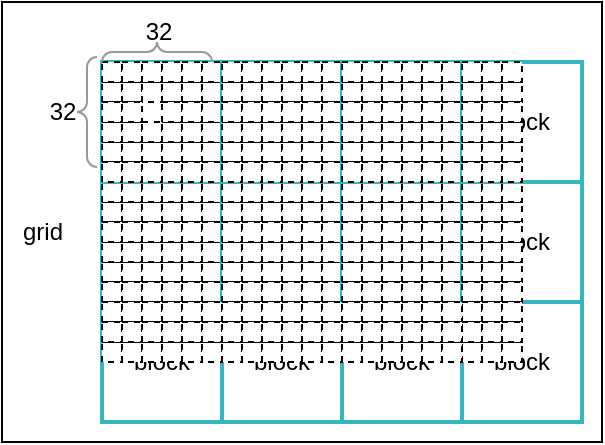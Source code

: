 <mxfile version="22.0.4" type="device">
  <diagram name="Page-1" id="HVCOL59Vw6aDZfQ2NulE">
    <mxGraphModel dx="545" dy="1250" grid="1" gridSize="10" guides="1" tooltips="1" connect="1" arrows="1" fold="1" page="1" pageScale="1" pageWidth="850" pageHeight="1100" math="0" shadow="0">
      <root>
        <mxCell id="0" />
        <mxCell id="1" parent="0" />
        <mxCell id="cibkfDz7cFinpJiNGXJI-1428" value="" style="rounded=0;whiteSpace=wrap;html=1;" vertex="1" parent="1">
          <mxGeometry x="250" y="780" width="300" height="220" as="geometry" />
        </mxCell>
        <mxCell id="cibkfDz7cFinpJiNGXJI-1429" value="block" style="rounded=0;whiteSpace=wrap;html=1;strokeColor=#35b7c0;strokeWidth=2;" vertex="1" parent="1">
          <mxGeometry x="300" y="930" width="60" height="60" as="geometry" />
        </mxCell>
        <mxCell id="cibkfDz7cFinpJiNGXJI-1430" value="" style="rounded=0;whiteSpace=wrap;html=1;strokeColor=#35b7c0;strokeWidth=2;" vertex="1" parent="1">
          <mxGeometry x="300" y="870" width="60" height="60" as="geometry" />
        </mxCell>
        <mxCell id="cibkfDz7cFinpJiNGXJI-1431" value="" style="rounded=0;whiteSpace=wrap;html=1;strokeColor=#35b7c0;strokeWidth=2;" vertex="1" parent="1">
          <mxGeometry x="300" y="810" width="60" height="60" as="geometry" />
        </mxCell>
        <mxCell id="cibkfDz7cFinpJiNGXJI-1432" value="block" style="rounded=0;whiteSpace=wrap;html=1;strokeColor=#35b7c0;strokeWidth=2;" vertex="1" parent="1">
          <mxGeometry x="360" y="930" width="60" height="60" as="geometry" />
        </mxCell>
        <mxCell id="cibkfDz7cFinpJiNGXJI-1433" value="" style="rounded=0;whiteSpace=wrap;html=1;strokeColor=#35b7c0;strokeWidth=2;" vertex="1" parent="1">
          <mxGeometry x="360" y="870" width="60" height="60" as="geometry" />
        </mxCell>
        <mxCell id="cibkfDz7cFinpJiNGXJI-1434" value="" style="rounded=0;whiteSpace=wrap;html=1;strokeColor=#35b7c0;strokeWidth=2;" vertex="1" parent="1">
          <mxGeometry x="360" y="810" width="60" height="60" as="geometry" />
        </mxCell>
        <mxCell id="cibkfDz7cFinpJiNGXJI-1435" value="block" style="rounded=0;whiteSpace=wrap;html=1;strokeColor=#35b7c0;strokeWidth=2;" vertex="1" parent="1">
          <mxGeometry x="420" y="930" width="60" height="60" as="geometry" />
        </mxCell>
        <mxCell id="cibkfDz7cFinpJiNGXJI-1436" value="" style="rounded=0;whiteSpace=wrap;html=1;strokeColor=#35b7c0;strokeWidth=2;" vertex="1" parent="1">
          <mxGeometry x="420" y="870" width="60" height="60" as="geometry" />
        </mxCell>
        <mxCell id="cibkfDz7cFinpJiNGXJI-1437" value="" style="rounded=0;whiteSpace=wrap;html=1;strokeColor=#35b7c0;strokeWidth=2;" vertex="1" parent="1">
          <mxGeometry x="420" y="810" width="60" height="60" as="geometry" />
        </mxCell>
        <mxCell id="cibkfDz7cFinpJiNGXJI-1438" value="block" style="rounded=0;whiteSpace=wrap;html=1;strokeColor=#35b7c0;strokeWidth=2;" vertex="1" parent="1">
          <mxGeometry x="480" y="930" width="60" height="60" as="geometry" />
        </mxCell>
        <mxCell id="cibkfDz7cFinpJiNGXJI-1439" value="" style="rounded=0;whiteSpace=wrap;html=1;strokeColor=#35b7c0;strokeWidth=2;" vertex="1" parent="1">
          <mxGeometry x="300" y="870" width="60" height="60" as="geometry" />
        </mxCell>
        <mxCell id="cibkfDz7cFinpJiNGXJI-1440" value="" style="rounded=0;whiteSpace=wrap;html=1;dashed=1;strokeWidth=1;" vertex="1" parent="1">
          <mxGeometry x="300" y="910" width="10" height="10" as="geometry" />
        </mxCell>
        <mxCell id="cibkfDz7cFinpJiNGXJI-1441" value="" style="rounded=0;whiteSpace=wrap;html=1;dashed=1;strokeWidth=1;" vertex="1" parent="1">
          <mxGeometry x="310" y="910" width="10" height="10" as="geometry" />
        </mxCell>
        <mxCell id="cibkfDz7cFinpJiNGXJI-1442" value="" style="rounded=0;whiteSpace=wrap;html=1;dashed=1;strokeWidth=1;" vertex="1" parent="1">
          <mxGeometry x="320" y="910" width="10" height="10" as="geometry" />
        </mxCell>
        <mxCell id="cibkfDz7cFinpJiNGXJI-1443" value="" style="rounded=0;whiteSpace=wrap;html=1;dashed=1;strokeWidth=1;" vertex="1" parent="1">
          <mxGeometry x="300" y="920" width="10" height="10" as="geometry" />
        </mxCell>
        <mxCell id="cibkfDz7cFinpJiNGXJI-1444" value="" style="rounded=0;whiteSpace=wrap;html=1;dashed=1;strokeWidth=1;" vertex="1" parent="1">
          <mxGeometry x="310" y="920" width="10" height="10" as="geometry" />
        </mxCell>
        <mxCell id="cibkfDz7cFinpJiNGXJI-1445" value="" style="rounded=0;whiteSpace=wrap;html=1;dashed=1;strokeWidth=1;" vertex="1" parent="1">
          <mxGeometry x="320" y="920" width="10" height="10" as="geometry" />
        </mxCell>
        <mxCell id="cibkfDz7cFinpJiNGXJI-1446" value="" style="rounded=0;whiteSpace=wrap;html=1;dashed=1;strokeWidth=1;" vertex="1" parent="1">
          <mxGeometry x="300" y="900" width="10" height="10" as="geometry" />
        </mxCell>
        <mxCell id="cibkfDz7cFinpJiNGXJI-1447" value="" style="rounded=0;whiteSpace=wrap;html=1;dashed=1;strokeWidth=1;" vertex="1" parent="1">
          <mxGeometry x="310" y="900" width="10" height="10" as="geometry" />
        </mxCell>
        <mxCell id="cibkfDz7cFinpJiNGXJI-1448" value="" style="rounded=0;whiteSpace=wrap;html=1;dashed=1;strokeWidth=1;" vertex="1" parent="1">
          <mxGeometry x="320" y="900" width="10" height="10" as="geometry" />
        </mxCell>
        <mxCell id="cibkfDz7cFinpJiNGXJI-1449" value="" style="rounded=0;whiteSpace=wrap;html=1;dashed=1;strokeWidth=1;" vertex="1" parent="1">
          <mxGeometry x="330" y="910" width="10" height="10" as="geometry" />
        </mxCell>
        <mxCell id="cibkfDz7cFinpJiNGXJI-1450" value="" style="rounded=0;whiteSpace=wrap;html=1;dashed=1;strokeWidth=1;" vertex="1" parent="1">
          <mxGeometry x="340" y="910" width="10" height="10" as="geometry" />
        </mxCell>
        <mxCell id="cibkfDz7cFinpJiNGXJI-1451" value="" style="rounded=0;whiteSpace=wrap;html=1;dashed=1;strokeWidth=1;" vertex="1" parent="1">
          <mxGeometry x="350" y="910" width="10" height="10" as="geometry" />
        </mxCell>
        <mxCell id="cibkfDz7cFinpJiNGXJI-1452" value="" style="rounded=0;whiteSpace=wrap;html=1;dashed=1;strokeWidth=1;" vertex="1" parent="1">
          <mxGeometry x="330" y="920" width="10" height="10" as="geometry" />
        </mxCell>
        <mxCell id="cibkfDz7cFinpJiNGXJI-1453" value="" style="rounded=0;whiteSpace=wrap;html=1;dashed=1;strokeWidth=1;" vertex="1" parent="1">
          <mxGeometry x="340" y="920" width="10" height="10" as="geometry" />
        </mxCell>
        <mxCell id="cibkfDz7cFinpJiNGXJI-1454" value="" style="rounded=0;whiteSpace=wrap;html=1;dashed=1;strokeWidth=1;" vertex="1" parent="1">
          <mxGeometry x="350" y="920" width="10" height="10" as="geometry" />
        </mxCell>
        <mxCell id="cibkfDz7cFinpJiNGXJI-1455" value="" style="rounded=0;whiteSpace=wrap;html=1;dashed=1;strokeWidth=1;" vertex="1" parent="1">
          <mxGeometry x="330" y="900" width="10" height="10" as="geometry" />
        </mxCell>
        <mxCell id="cibkfDz7cFinpJiNGXJI-1456" value="" style="rounded=0;whiteSpace=wrap;html=1;dashed=1;strokeWidth=1;" vertex="1" parent="1">
          <mxGeometry x="340" y="900" width="10" height="10" as="geometry" />
        </mxCell>
        <mxCell id="cibkfDz7cFinpJiNGXJI-1457" value="" style="rounded=0;whiteSpace=wrap;html=1;dashed=1;strokeWidth=1;" vertex="1" parent="1">
          <mxGeometry x="350" y="900" width="10" height="10" as="geometry" />
        </mxCell>
        <mxCell id="cibkfDz7cFinpJiNGXJI-1458" value="" style="rounded=0;whiteSpace=wrap;html=1;dashed=1;strokeWidth=1;" vertex="1" parent="1">
          <mxGeometry x="300" y="880" width="10" height="10" as="geometry" />
        </mxCell>
        <mxCell id="cibkfDz7cFinpJiNGXJI-1459" value="" style="rounded=0;whiteSpace=wrap;html=1;dashed=1;strokeWidth=1;" vertex="1" parent="1">
          <mxGeometry x="310" y="880" width="10" height="10" as="geometry" />
        </mxCell>
        <mxCell id="cibkfDz7cFinpJiNGXJI-1460" value="" style="rounded=0;whiteSpace=wrap;html=1;dashed=1;strokeWidth=1;" vertex="1" parent="1">
          <mxGeometry x="320" y="880" width="10" height="10" as="geometry" />
        </mxCell>
        <mxCell id="cibkfDz7cFinpJiNGXJI-1461" value="" style="rounded=0;whiteSpace=wrap;html=1;dashed=1;strokeWidth=1;" vertex="1" parent="1">
          <mxGeometry x="300" y="890" width="10" height="10" as="geometry" />
        </mxCell>
        <mxCell id="cibkfDz7cFinpJiNGXJI-1462" value="" style="rounded=0;whiteSpace=wrap;html=1;dashed=1;strokeWidth=1;" vertex="1" parent="1">
          <mxGeometry x="310" y="890" width="10" height="10" as="geometry" />
        </mxCell>
        <mxCell id="cibkfDz7cFinpJiNGXJI-1463" value="" style="rounded=0;whiteSpace=wrap;html=1;dashed=1;strokeWidth=1;" vertex="1" parent="1">
          <mxGeometry x="320" y="890" width="10" height="10" as="geometry" />
        </mxCell>
        <mxCell id="cibkfDz7cFinpJiNGXJI-1464" value="" style="rounded=0;whiteSpace=wrap;html=1;dashed=1;strokeWidth=1;" vertex="1" parent="1">
          <mxGeometry x="300" y="870" width="10" height="10" as="geometry" />
        </mxCell>
        <mxCell id="cibkfDz7cFinpJiNGXJI-1465" value="" style="rounded=0;whiteSpace=wrap;html=1;dashed=1;strokeWidth=1;" vertex="1" parent="1">
          <mxGeometry x="310" y="870" width="10" height="10" as="geometry" />
        </mxCell>
        <mxCell id="cibkfDz7cFinpJiNGXJI-1466" value="" style="rounded=0;whiteSpace=wrap;html=1;dashed=1;strokeWidth=1;" vertex="1" parent="1">
          <mxGeometry x="320" y="870" width="10" height="10" as="geometry" />
        </mxCell>
        <mxCell id="cibkfDz7cFinpJiNGXJI-1467" value="" style="rounded=0;whiteSpace=wrap;html=1;dashed=1;strokeWidth=1;" vertex="1" parent="1">
          <mxGeometry x="330" y="880" width="10" height="10" as="geometry" />
        </mxCell>
        <mxCell id="cibkfDz7cFinpJiNGXJI-1468" value="" style="rounded=0;whiteSpace=wrap;html=1;dashed=1;strokeWidth=1;" vertex="1" parent="1">
          <mxGeometry x="340" y="880" width="10" height="10" as="geometry" />
        </mxCell>
        <mxCell id="cibkfDz7cFinpJiNGXJI-1469" value="" style="rounded=0;whiteSpace=wrap;html=1;dashed=1;strokeWidth=1;" vertex="1" parent="1">
          <mxGeometry x="350" y="880" width="10" height="10" as="geometry" />
        </mxCell>
        <mxCell id="cibkfDz7cFinpJiNGXJI-1470" value="" style="rounded=0;whiteSpace=wrap;html=1;dashed=1;strokeWidth=1;" vertex="1" parent="1">
          <mxGeometry x="330" y="890" width="10" height="10" as="geometry" />
        </mxCell>
        <mxCell id="cibkfDz7cFinpJiNGXJI-1471" value="" style="rounded=0;whiteSpace=wrap;html=1;dashed=1;strokeWidth=1;" vertex="1" parent="1">
          <mxGeometry x="340" y="890" width="10" height="10" as="geometry" />
        </mxCell>
        <mxCell id="cibkfDz7cFinpJiNGXJI-1472" value="" style="rounded=0;whiteSpace=wrap;html=1;dashed=1;strokeWidth=1;" vertex="1" parent="1">
          <mxGeometry x="350" y="890" width="10" height="10" as="geometry" />
        </mxCell>
        <mxCell id="cibkfDz7cFinpJiNGXJI-1473" value="" style="rounded=0;whiteSpace=wrap;html=1;dashed=1;strokeWidth=1;" vertex="1" parent="1">
          <mxGeometry x="330" y="870" width="10" height="10" as="geometry" />
        </mxCell>
        <mxCell id="cibkfDz7cFinpJiNGXJI-1474" value="" style="rounded=0;whiteSpace=wrap;html=1;dashed=1;strokeWidth=1;" vertex="1" parent="1">
          <mxGeometry x="340" y="870" width="10" height="10" as="geometry" />
        </mxCell>
        <mxCell id="cibkfDz7cFinpJiNGXJI-1475" value="" style="rounded=0;whiteSpace=wrap;html=1;dashed=1;strokeWidth=1;" vertex="1" parent="1">
          <mxGeometry x="350" y="870" width="10" height="10" as="geometry" />
        </mxCell>
        <mxCell id="cibkfDz7cFinpJiNGXJI-1476" value="" style="rounded=0;whiteSpace=wrap;html=1;strokeColor=#35b7c0;strokeWidth=2;" vertex="1" parent="1">
          <mxGeometry x="360" y="870" width="60" height="60" as="geometry" />
        </mxCell>
        <mxCell id="cibkfDz7cFinpJiNGXJI-1477" value="" style="rounded=0;whiteSpace=wrap;html=1;dashed=1;strokeWidth=1;" vertex="1" parent="1">
          <mxGeometry x="360" y="910" width="10" height="10" as="geometry" />
        </mxCell>
        <mxCell id="cibkfDz7cFinpJiNGXJI-1478" value="" style="rounded=0;whiteSpace=wrap;html=1;dashed=1;strokeWidth=1;" vertex="1" parent="1">
          <mxGeometry x="370" y="910" width="10" height="10" as="geometry" />
        </mxCell>
        <mxCell id="cibkfDz7cFinpJiNGXJI-1479" value="" style="rounded=0;whiteSpace=wrap;html=1;dashed=1;strokeWidth=1;" vertex="1" parent="1">
          <mxGeometry x="380" y="910" width="10" height="10" as="geometry" />
        </mxCell>
        <mxCell id="cibkfDz7cFinpJiNGXJI-1480" value="" style="rounded=0;whiteSpace=wrap;html=1;dashed=1;strokeWidth=1;" vertex="1" parent="1">
          <mxGeometry x="360" y="920" width="10" height="10" as="geometry" />
        </mxCell>
        <mxCell id="cibkfDz7cFinpJiNGXJI-1481" value="" style="rounded=0;whiteSpace=wrap;html=1;dashed=1;strokeWidth=1;" vertex="1" parent="1">
          <mxGeometry x="370" y="920" width="10" height="10" as="geometry" />
        </mxCell>
        <mxCell id="cibkfDz7cFinpJiNGXJI-1482" value="" style="rounded=0;whiteSpace=wrap;html=1;dashed=1;strokeWidth=1;" vertex="1" parent="1">
          <mxGeometry x="380" y="920" width="10" height="10" as="geometry" />
        </mxCell>
        <mxCell id="cibkfDz7cFinpJiNGXJI-1483" value="" style="rounded=0;whiteSpace=wrap;html=1;dashed=1;strokeWidth=1;" vertex="1" parent="1">
          <mxGeometry x="360" y="900" width="10" height="10" as="geometry" />
        </mxCell>
        <mxCell id="cibkfDz7cFinpJiNGXJI-1484" value="" style="rounded=0;whiteSpace=wrap;html=1;dashed=1;strokeWidth=1;" vertex="1" parent="1">
          <mxGeometry x="370" y="900" width="10" height="10" as="geometry" />
        </mxCell>
        <mxCell id="cibkfDz7cFinpJiNGXJI-1485" value="" style="rounded=0;whiteSpace=wrap;html=1;dashed=1;strokeWidth=1;" vertex="1" parent="1">
          <mxGeometry x="380" y="900" width="10" height="10" as="geometry" />
        </mxCell>
        <mxCell id="cibkfDz7cFinpJiNGXJI-1486" value="" style="rounded=0;whiteSpace=wrap;html=1;dashed=1;strokeWidth=1;" vertex="1" parent="1">
          <mxGeometry x="390" y="910" width="10" height="10" as="geometry" />
        </mxCell>
        <mxCell id="cibkfDz7cFinpJiNGXJI-1487" value="" style="rounded=0;whiteSpace=wrap;html=1;dashed=1;strokeWidth=1;" vertex="1" parent="1">
          <mxGeometry x="400" y="910" width="10" height="10" as="geometry" />
        </mxCell>
        <mxCell id="cibkfDz7cFinpJiNGXJI-1488" value="" style="rounded=0;whiteSpace=wrap;html=1;dashed=1;strokeWidth=1;" vertex="1" parent="1">
          <mxGeometry x="410" y="910" width="10" height="10" as="geometry" />
        </mxCell>
        <mxCell id="cibkfDz7cFinpJiNGXJI-1489" value="" style="rounded=0;whiteSpace=wrap;html=1;dashed=1;strokeWidth=1;" vertex="1" parent="1">
          <mxGeometry x="390" y="920" width="10" height="10" as="geometry" />
        </mxCell>
        <mxCell id="cibkfDz7cFinpJiNGXJI-1490" value="" style="rounded=0;whiteSpace=wrap;html=1;dashed=1;strokeWidth=1;" vertex="1" parent="1">
          <mxGeometry x="400" y="920" width="10" height="10" as="geometry" />
        </mxCell>
        <mxCell id="cibkfDz7cFinpJiNGXJI-1491" value="" style="rounded=0;whiteSpace=wrap;html=1;dashed=1;strokeWidth=1;" vertex="1" parent="1">
          <mxGeometry x="410" y="920" width="10" height="10" as="geometry" />
        </mxCell>
        <mxCell id="cibkfDz7cFinpJiNGXJI-1492" value="" style="rounded=0;whiteSpace=wrap;html=1;dashed=1;strokeWidth=1;" vertex="1" parent="1">
          <mxGeometry x="390" y="900" width="10" height="10" as="geometry" />
        </mxCell>
        <mxCell id="cibkfDz7cFinpJiNGXJI-1493" value="" style="rounded=0;whiteSpace=wrap;html=1;dashed=1;strokeWidth=1;" vertex="1" parent="1">
          <mxGeometry x="400" y="900" width="10" height="10" as="geometry" />
        </mxCell>
        <mxCell id="cibkfDz7cFinpJiNGXJI-1494" value="" style="rounded=0;whiteSpace=wrap;html=1;dashed=1;strokeWidth=1;" vertex="1" parent="1">
          <mxGeometry x="410" y="900" width="10" height="10" as="geometry" />
        </mxCell>
        <mxCell id="cibkfDz7cFinpJiNGXJI-1495" value="" style="rounded=0;whiteSpace=wrap;html=1;dashed=1;strokeWidth=1;" vertex="1" parent="1">
          <mxGeometry x="360" y="880" width="10" height="10" as="geometry" />
        </mxCell>
        <mxCell id="cibkfDz7cFinpJiNGXJI-1496" value="" style="rounded=0;whiteSpace=wrap;html=1;dashed=1;strokeWidth=1;" vertex="1" parent="1">
          <mxGeometry x="370" y="880" width="10" height="10" as="geometry" />
        </mxCell>
        <mxCell id="cibkfDz7cFinpJiNGXJI-1497" value="" style="rounded=0;whiteSpace=wrap;html=1;dashed=1;strokeWidth=1;" vertex="1" parent="1">
          <mxGeometry x="380" y="880" width="10" height="10" as="geometry" />
        </mxCell>
        <mxCell id="cibkfDz7cFinpJiNGXJI-1498" value="" style="rounded=0;whiteSpace=wrap;html=1;dashed=1;strokeWidth=1;" vertex="1" parent="1">
          <mxGeometry x="360" y="890" width="10" height="10" as="geometry" />
        </mxCell>
        <mxCell id="cibkfDz7cFinpJiNGXJI-1499" value="" style="rounded=0;whiteSpace=wrap;html=1;dashed=1;strokeWidth=1;" vertex="1" parent="1">
          <mxGeometry x="370" y="890" width="10" height="10" as="geometry" />
        </mxCell>
        <mxCell id="cibkfDz7cFinpJiNGXJI-1500" value="" style="rounded=0;whiteSpace=wrap;html=1;dashed=1;strokeWidth=1;" vertex="1" parent="1">
          <mxGeometry x="380" y="890" width="10" height="10" as="geometry" />
        </mxCell>
        <mxCell id="cibkfDz7cFinpJiNGXJI-1501" value="" style="rounded=0;whiteSpace=wrap;html=1;dashed=1;strokeWidth=1;" vertex="1" parent="1">
          <mxGeometry x="360" y="870" width="10" height="10" as="geometry" />
        </mxCell>
        <mxCell id="cibkfDz7cFinpJiNGXJI-1502" value="" style="rounded=0;whiteSpace=wrap;html=1;dashed=1;strokeWidth=1;" vertex="1" parent="1">
          <mxGeometry x="370" y="870" width="10" height="10" as="geometry" />
        </mxCell>
        <mxCell id="cibkfDz7cFinpJiNGXJI-1503" value="" style="rounded=0;whiteSpace=wrap;html=1;dashed=1;strokeWidth=1;" vertex="1" parent="1">
          <mxGeometry x="380" y="870" width="10" height="10" as="geometry" />
        </mxCell>
        <mxCell id="cibkfDz7cFinpJiNGXJI-1504" value="" style="rounded=0;whiteSpace=wrap;html=1;dashed=1;strokeWidth=1;" vertex="1" parent="1">
          <mxGeometry x="390" y="880" width="10" height="10" as="geometry" />
        </mxCell>
        <mxCell id="cibkfDz7cFinpJiNGXJI-1505" value="" style="rounded=0;whiteSpace=wrap;html=1;dashed=1;strokeWidth=1;" vertex="1" parent="1">
          <mxGeometry x="400" y="880" width="10" height="10" as="geometry" />
        </mxCell>
        <mxCell id="cibkfDz7cFinpJiNGXJI-1506" value="" style="rounded=0;whiteSpace=wrap;html=1;dashed=1;strokeWidth=1;" vertex="1" parent="1">
          <mxGeometry x="410" y="880" width="10" height="10" as="geometry" />
        </mxCell>
        <mxCell id="cibkfDz7cFinpJiNGXJI-1507" value="" style="rounded=0;whiteSpace=wrap;html=1;dashed=1;strokeWidth=1;" vertex="1" parent="1">
          <mxGeometry x="390" y="890" width="10" height="10" as="geometry" />
        </mxCell>
        <mxCell id="cibkfDz7cFinpJiNGXJI-1508" value="" style="rounded=0;whiteSpace=wrap;html=1;dashed=1;strokeWidth=1;" vertex="1" parent="1">
          <mxGeometry x="400" y="890" width="10" height="10" as="geometry" />
        </mxCell>
        <mxCell id="cibkfDz7cFinpJiNGXJI-1509" value="" style="rounded=0;whiteSpace=wrap;html=1;dashed=1;strokeWidth=1;" vertex="1" parent="1">
          <mxGeometry x="410" y="890" width="10" height="10" as="geometry" />
        </mxCell>
        <mxCell id="cibkfDz7cFinpJiNGXJI-1510" value="" style="rounded=0;whiteSpace=wrap;html=1;dashed=1;strokeWidth=1;" vertex="1" parent="1">
          <mxGeometry x="390" y="870" width="10" height="10" as="geometry" />
        </mxCell>
        <mxCell id="cibkfDz7cFinpJiNGXJI-1511" value="" style="rounded=0;whiteSpace=wrap;html=1;dashed=1;strokeWidth=1;" vertex="1" parent="1">
          <mxGeometry x="400" y="870" width="10" height="10" as="geometry" />
        </mxCell>
        <mxCell id="cibkfDz7cFinpJiNGXJI-1512" value="" style="rounded=0;whiteSpace=wrap;html=1;dashed=1;strokeWidth=1;" vertex="1" parent="1">
          <mxGeometry x="410" y="870" width="10" height="10" as="geometry" />
        </mxCell>
        <mxCell id="cibkfDz7cFinpJiNGXJI-1513" value="" style="rounded=0;whiteSpace=wrap;html=1;strokeColor=#35b7c0;strokeWidth=2;" vertex="1" parent="1">
          <mxGeometry x="300" y="810" width="60" height="60" as="geometry" />
        </mxCell>
        <mxCell id="cibkfDz7cFinpJiNGXJI-1514" value="" style="rounded=0;whiteSpace=wrap;html=1;dashed=1;strokeWidth=1;" vertex="1" parent="1">
          <mxGeometry x="300" y="850" width="10" height="10" as="geometry" />
        </mxCell>
        <mxCell id="cibkfDz7cFinpJiNGXJI-1515" value="" style="rounded=0;whiteSpace=wrap;html=1;dashed=1;strokeWidth=1;" vertex="1" parent="1">
          <mxGeometry x="310" y="850" width="10" height="10" as="geometry" />
        </mxCell>
        <mxCell id="cibkfDz7cFinpJiNGXJI-1516" value="" style="rounded=0;whiteSpace=wrap;html=1;dashed=1;strokeWidth=1;" vertex="1" parent="1">
          <mxGeometry x="320" y="850" width="10" height="10" as="geometry" />
        </mxCell>
        <mxCell id="cibkfDz7cFinpJiNGXJI-1517" value="" style="rounded=0;whiteSpace=wrap;html=1;dashed=1;strokeWidth=1;" vertex="1" parent="1">
          <mxGeometry x="300" y="860" width="10" height="10" as="geometry" />
        </mxCell>
        <mxCell id="cibkfDz7cFinpJiNGXJI-1518" value="" style="rounded=0;whiteSpace=wrap;html=1;dashed=1;strokeWidth=1;" vertex="1" parent="1">
          <mxGeometry x="310" y="860" width="10" height="10" as="geometry" />
        </mxCell>
        <mxCell id="cibkfDz7cFinpJiNGXJI-1519" value="" style="rounded=0;whiteSpace=wrap;html=1;dashed=1;strokeWidth=1;" vertex="1" parent="1">
          <mxGeometry x="320" y="860" width="10" height="10" as="geometry" />
        </mxCell>
        <mxCell id="cibkfDz7cFinpJiNGXJI-1520" value="" style="rounded=0;whiteSpace=wrap;html=1;dashed=1;strokeWidth=1;" vertex="1" parent="1">
          <mxGeometry x="300" y="840" width="10" height="10" as="geometry" />
        </mxCell>
        <mxCell id="cibkfDz7cFinpJiNGXJI-1521" value="" style="rounded=0;whiteSpace=wrap;html=1;dashed=1;strokeWidth=1;" vertex="1" parent="1">
          <mxGeometry x="310" y="840" width="10" height="10" as="geometry" />
        </mxCell>
        <mxCell id="cibkfDz7cFinpJiNGXJI-1522" value="" style="rounded=0;whiteSpace=wrap;html=1;dashed=1;strokeWidth=1;" vertex="1" parent="1">
          <mxGeometry x="320" y="840" width="10" height="10" as="geometry" />
        </mxCell>
        <mxCell id="cibkfDz7cFinpJiNGXJI-1523" value="" style="rounded=0;whiteSpace=wrap;html=1;dashed=1;strokeWidth=1;" vertex="1" parent="1">
          <mxGeometry x="330" y="850" width="10" height="10" as="geometry" />
        </mxCell>
        <mxCell id="cibkfDz7cFinpJiNGXJI-1524" value="" style="rounded=0;whiteSpace=wrap;html=1;dashed=1;strokeWidth=1;" vertex="1" parent="1">
          <mxGeometry x="340" y="850" width="10" height="10" as="geometry" />
        </mxCell>
        <mxCell id="cibkfDz7cFinpJiNGXJI-1525" value="" style="rounded=0;whiteSpace=wrap;html=1;dashed=1;strokeWidth=1;" vertex="1" parent="1">
          <mxGeometry x="350" y="850" width="10" height="10" as="geometry" />
        </mxCell>
        <mxCell id="cibkfDz7cFinpJiNGXJI-1526" value="" style="rounded=0;whiteSpace=wrap;html=1;dashed=1;strokeWidth=1;" vertex="1" parent="1">
          <mxGeometry x="330" y="860" width="10" height="10" as="geometry" />
        </mxCell>
        <mxCell id="cibkfDz7cFinpJiNGXJI-1527" value="" style="rounded=0;whiteSpace=wrap;html=1;dashed=1;strokeWidth=1;" vertex="1" parent="1">
          <mxGeometry x="340" y="860" width="10" height="10" as="geometry" />
        </mxCell>
        <mxCell id="cibkfDz7cFinpJiNGXJI-1528" value="" style="rounded=0;whiteSpace=wrap;html=1;dashed=1;strokeWidth=1;" vertex="1" parent="1">
          <mxGeometry x="350" y="860" width="10" height="10" as="geometry" />
        </mxCell>
        <mxCell id="cibkfDz7cFinpJiNGXJI-1529" value="" style="rounded=0;whiteSpace=wrap;html=1;dashed=1;strokeWidth=1;" vertex="1" parent="1">
          <mxGeometry x="330" y="840" width="10" height="10" as="geometry" />
        </mxCell>
        <mxCell id="cibkfDz7cFinpJiNGXJI-1530" value="" style="rounded=0;whiteSpace=wrap;html=1;dashed=1;strokeWidth=1;" vertex="1" parent="1">
          <mxGeometry x="340" y="840" width="10" height="10" as="geometry" />
        </mxCell>
        <mxCell id="cibkfDz7cFinpJiNGXJI-1531" value="" style="rounded=0;whiteSpace=wrap;html=1;dashed=1;strokeWidth=1;" vertex="1" parent="1">
          <mxGeometry x="350" y="840" width="10" height="10" as="geometry" />
        </mxCell>
        <mxCell id="cibkfDz7cFinpJiNGXJI-1532" value="" style="rounded=0;whiteSpace=wrap;html=1;dashed=1;strokeWidth=1;" vertex="1" parent="1">
          <mxGeometry x="300" y="820" width="10" height="10" as="geometry" />
        </mxCell>
        <mxCell id="cibkfDz7cFinpJiNGXJI-1533" value="" style="rounded=0;whiteSpace=wrap;html=1;dashed=1;strokeWidth=1;" vertex="1" parent="1">
          <mxGeometry x="310" y="820" width="10" height="10" as="geometry" />
        </mxCell>
        <mxCell id="cibkfDz7cFinpJiNGXJI-1534" value="" style="rounded=0;whiteSpace=wrap;html=1;dashed=1;strokeWidth=1;" vertex="1" parent="1">
          <mxGeometry x="320" y="820" width="10" height="10" as="geometry" />
        </mxCell>
        <mxCell id="cibkfDz7cFinpJiNGXJI-1535" value="" style="rounded=0;whiteSpace=wrap;html=1;dashed=1;strokeWidth=1;" vertex="1" parent="1">
          <mxGeometry x="300" y="830" width="10" height="10" as="geometry" />
        </mxCell>
        <mxCell id="cibkfDz7cFinpJiNGXJI-1536" value="" style="rounded=0;whiteSpace=wrap;html=1;dashed=1;strokeWidth=1;" vertex="1" parent="1">
          <mxGeometry x="310" y="830" width="10" height="10" as="geometry" />
        </mxCell>
        <mxCell id="cibkfDz7cFinpJiNGXJI-1537" value="" style="rounded=0;whiteSpace=wrap;html=1;dashed=1;strokeWidth=1;" vertex="1" parent="1">
          <mxGeometry x="300" y="810" width="10" height="10" as="geometry" />
        </mxCell>
        <mxCell id="cibkfDz7cFinpJiNGXJI-1538" value="" style="rounded=0;whiteSpace=wrap;html=1;dashed=1;strokeWidth=1;" vertex="1" parent="1">
          <mxGeometry x="310" y="810" width="10" height="10" as="geometry" />
        </mxCell>
        <mxCell id="cibkfDz7cFinpJiNGXJI-1539" value="" style="rounded=0;whiteSpace=wrap;html=1;dashed=1;strokeWidth=1;" vertex="1" parent="1">
          <mxGeometry x="320" y="810" width="10" height="10" as="geometry" />
        </mxCell>
        <mxCell id="cibkfDz7cFinpJiNGXJI-1540" value="" style="rounded=0;whiteSpace=wrap;html=1;dashed=1;strokeWidth=1;" vertex="1" parent="1">
          <mxGeometry x="330" y="820" width="10" height="10" as="geometry" />
        </mxCell>
        <mxCell id="cibkfDz7cFinpJiNGXJI-1541" value="" style="rounded=0;whiteSpace=wrap;html=1;dashed=1;strokeWidth=1;" vertex="1" parent="1">
          <mxGeometry x="340" y="820" width="10" height="10" as="geometry" />
        </mxCell>
        <mxCell id="cibkfDz7cFinpJiNGXJI-1542" value="" style="rounded=0;whiteSpace=wrap;html=1;dashed=1;strokeWidth=1;" vertex="1" parent="1">
          <mxGeometry x="350" y="820" width="10" height="10" as="geometry" />
        </mxCell>
        <mxCell id="cibkfDz7cFinpJiNGXJI-1543" value="" style="rounded=0;whiteSpace=wrap;html=1;dashed=1;strokeWidth=1;" vertex="1" parent="1">
          <mxGeometry x="330" y="830" width="10" height="10" as="geometry" />
        </mxCell>
        <mxCell id="cibkfDz7cFinpJiNGXJI-1544" value="" style="rounded=0;whiteSpace=wrap;html=1;dashed=1;strokeWidth=1;" vertex="1" parent="1">
          <mxGeometry x="340" y="830" width="10" height="10" as="geometry" />
        </mxCell>
        <mxCell id="cibkfDz7cFinpJiNGXJI-1545" value="" style="rounded=0;whiteSpace=wrap;html=1;dashed=1;strokeWidth=1;" vertex="1" parent="1">
          <mxGeometry x="350" y="830" width="10" height="10" as="geometry" />
        </mxCell>
        <mxCell id="cibkfDz7cFinpJiNGXJI-1546" value="" style="rounded=0;whiteSpace=wrap;html=1;dashed=1;strokeWidth=1;" vertex="1" parent="1">
          <mxGeometry x="330" y="810" width="10" height="10" as="geometry" />
        </mxCell>
        <mxCell id="cibkfDz7cFinpJiNGXJI-1547" value="" style="rounded=0;whiteSpace=wrap;html=1;dashed=1;strokeWidth=1;" vertex="1" parent="1">
          <mxGeometry x="340" y="810" width="10" height="10" as="geometry" />
        </mxCell>
        <mxCell id="cibkfDz7cFinpJiNGXJI-1548" value="" style="rounded=0;whiteSpace=wrap;html=1;dashed=1;strokeWidth=1;" vertex="1" parent="1">
          <mxGeometry x="350" y="810" width="10" height="10" as="geometry" />
        </mxCell>
        <mxCell id="cibkfDz7cFinpJiNGXJI-1549" value="" style="rounded=0;whiteSpace=wrap;html=1;strokeColor=#35b7c0;strokeWidth=2;" vertex="1" parent="1">
          <mxGeometry x="360" y="810" width="60" height="60" as="geometry" />
        </mxCell>
        <mxCell id="cibkfDz7cFinpJiNGXJI-1550" value="" style="rounded=0;whiteSpace=wrap;html=1;dashed=1;strokeWidth=1;" vertex="1" parent="1">
          <mxGeometry x="360" y="850" width="10" height="10" as="geometry" />
        </mxCell>
        <mxCell id="cibkfDz7cFinpJiNGXJI-1551" value="" style="rounded=0;whiteSpace=wrap;html=1;dashed=1;strokeWidth=1;" vertex="1" parent="1">
          <mxGeometry x="370" y="850" width="10" height="10" as="geometry" />
        </mxCell>
        <mxCell id="cibkfDz7cFinpJiNGXJI-1552" value="" style="rounded=0;whiteSpace=wrap;html=1;dashed=1;strokeWidth=1;" vertex="1" parent="1">
          <mxGeometry x="380" y="850" width="10" height="10" as="geometry" />
        </mxCell>
        <mxCell id="cibkfDz7cFinpJiNGXJI-1553" value="" style="rounded=0;whiteSpace=wrap;html=1;dashed=1;strokeWidth=1;" vertex="1" parent="1">
          <mxGeometry x="360" y="860" width="10" height="10" as="geometry" />
        </mxCell>
        <mxCell id="cibkfDz7cFinpJiNGXJI-1554" value="" style="rounded=0;whiteSpace=wrap;html=1;dashed=1;strokeWidth=1;" vertex="1" parent="1">
          <mxGeometry x="370" y="860" width="10" height="10" as="geometry" />
        </mxCell>
        <mxCell id="cibkfDz7cFinpJiNGXJI-1555" value="" style="rounded=0;whiteSpace=wrap;html=1;dashed=1;strokeWidth=1;" vertex="1" parent="1">
          <mxGeometry x="380" y="860" width="10" height="10" as="geometry" />
        </mxCell>
        <mxCell id="cibkfDz7cFinpJiNGXJI-1556" value="" style="rounded=0;whiteSpace=wrap;html=1;dashed=1;strokeWidth=1;" vertex="1" parent="1">
          <mxGeometry x="360" y="840" width="10" height="10" as="geometry" />
        </mxCell>
        <mxCell id="cibkfDz7cFinpJiNGXJI-1557" value="" style="rounded=0;whiteSpace=wrap;html=1;dashed=1;strokeWidth=1;" vertex="1" parent="1">
          <mxGeometry x="370" y="840" width="10" height="10" as="geometry" />
        </mxCell>
        <mxCell id="cibkfDz7cFinpJiNGXJI-1558" value="" style="rounded=0;whiteSpace=wrap;html=1;dashed=1;strokeWidth=1;" vertex="1" parent="1">
          <mxGeometry x="380" y="840" width="10" height="10" as="geometry" />
        </mxCell>
        <mxCell id="cibkfDz7cFinpJiNGXJI-1559" value="" style="rounded=0;whiteSpace=wrap;html=1;dashed=1;strokeWidth=1;" vertex="1" parent="1">
          <mxGeometry x="390" y="850" width="10" height="10" as="geometry" />
        </mxCell>
        <mxCell id="cibkfDz7cFinpJiNGXJI-1560" value="" style="rounded=0;whiteSpace=wrap;html=1;dashed=1;strokeWidth=1;" vertex="1" parent="1">
          <mxGeometry x="400" y="850" width="10" height="10" as="geometry" />
        </mxCell>
        <mxCell id="cibkfDz7cFinpJiNGXJI-1561" value="" style="rounded=0;whiteSpace=wrap;html=1;dashed=1;strokeWidth=1;" vertex="1" parent="1">
          <mxGeometry x="410" y="850" width="10" height="10" as="geometry" />
        </mxCell>
        <mxCell id="cibkfDz7cFinpJiNGXJI-1562" value="" style="rounded=0;whiteSpace=wrap;html=1;dashed=1;strokeWidth=1;" vertex="1" parent="1">
          <mxGeometry x="390" y="860" width="10" height="10" as="geometry" />
        </mxCell>
        <mxCell id="cibkfDz7cFinpJiNGXJI-1563" value="" style="rounded=0;whiteSpace=wrap;html=1;dashed=1;strokeWidth=1;" vertex="1" parent="1">
          <mxGeometry x="400" y="860" width="10" height="10" as="geometry" />
        </mxCell>
        <mxCell id="cibkfDz7cFinpJiNGXJI-1564" value="" style="rounded=0;whiteSpace=wrap;html=1;dashed=1;strokeWidth=1;" vertex="1" parent="1">
          <mxGeometry x="410" y="860" width="10" height="10" as="geometry" />
        </mxCell>
        <mxCell id="cibkfDz7cFinpJiNGXJI-1565" value="" style="rounded=0;whiteSpace=wrap;html=1;dashed=1;strokeWidth=1;" vertex="1" parent="1">
          <mxGeometry x="390" y="840" width="10" height="10" as="geometry" />
        </mxCell>
        <mxCell id="cibkfDz7cFinpJiNGXJI-1566" value="" style="rounded=0;whiteSpace=wrap;html=1;dashed=1;strokeWidth=1;" vertex="1" parent="1">
          <mxGeometry x="400" y="840" width="10" height="10" as="geometry" />
        </mxCell>
        <mxCell id="cibkfDz7cFinpJiNGXJI-1567" value="" style="rounded=0;whiteSpace=wrap;html=1;dashed=1;strokeWidth=1;" vertex="1" parent="1">
          <mxGeometry x="410" y="840" width="10" height="10" as="geometry" />
        </mxCell>
        <mxCell id="cibkfDz7cFinpJiNGXJI-1568" value="" style="rounded=0;whiteSpace=wrap;html=1;dashed=1;strokeWidth=1;" vertex="1" parent="1">
          <mxGeometry x="360" y="820" width="10" height="10" as="geometry" />
        </mxCell>
        <mxCell id="cibkfDz7cFinpJiNGXJI-1569" value="" style="rounded=0;whiteSpace=wrap;html=1;dashed=1;strokeWidth=1;" vertex="1" parent="1">
          <mxGeometry x="370" y="820" width="10" height="10" as="geometry" />
        </mxCell>
        <mxCell id="cibkfDz7cFinpJiNGXJI-1570" value="" style="rounded=0;whiteSpace=wrap;html=1;dashed=1;strokeWidth=1;" vertex="1" parent="1">
          <mxGeometry x="380" y="820" width="10" height="10" as="geometry" />
        </mxCell>
        <mxCell id="cibkfDz7cFinpJiNGXJI-1571" value="" style="rounded=0;whiteSpace=wrap;html=1;dashed=1;strokeWidth=1;" vertex="1" parent="1">
          <mxGeometry x="360" y="830" width="10" height="10" as="geometry" />
        </mxCell>
        <mxCell id="cibkfDz7cFinpJiNGXJI-1572" value="" style="rounded=0;whiteSpace=wrap;html=1;dashed=1;strokeWidth=1;" vertex="1" parent="1">
          <mxGeometry x="370" y="830" width="10" height="10" as="geometry" />
        </mxCell>
        <mxCell id="cibkfDz7cFinpJiNGXJI-1573" value="" style="rounded=0;whiteSpace=wrap;html=1;dashed=1;strokeWidth=1;" vertex="1" parent="1">
          <mxGeometry x="380" y="830" width="10" height="10" as="geometry" />
        </mxCell>
        <mxCell id="cibkfDz7cFinpJiNGXJI-1574" value="" style="rounded=0;whiteSpace=wrap;html=1;dashed=1;strokeWidth=1;" vertex="1" parent="1">
          <mxGeometry x="360" y="810" width="10" height="10" as="geometry" />
        </mxCell>
        <mxCell id="cibkfDz7cFinpJiNGXJI-1575" value="" style="rounded=0;whiteSpace=wrap;html=1;dashed=1;strokeWidth=1;" vertex="1" parent="1">
          <mxGeometry x="370" y="810" width="10" height="10" as="geometry" />
        </mxCell>
        <mxCell id="cibkfDz7cFinpJiNGXJI-1576" value="" style="rounded=0;whiteSpace=wrap;html=1;dashed=1;strokeWidth=1;" vertex="1" parent="1">
          <mxGeometry x="380" y="810" width="10" height="10" as="geometry" />
        </mxCell>
        <mxCell id="cibkfDz7cFinpJiNGXJI-1577" value="" style="rounded=0;whiteSpace=wrap;html=1;dashed=1;strokeWidth=1;" vertex="1" parent="1">
          <mxGeometry x="390" y="820" width="10" height="10" as="geometry" />
        </mxCell>
        <mxCell id="cibkfDz7cFinpJiNGXJI-1578" value="" style="rounded=0;whiteSpace=wrap;html=1;dashed=1;strokeWidth=1;" vertex="1" parent="1">
          <mxGeometry x="400" y="820" width="10" height="10" as="geometry" />
        </mxCell>
        <mxCell id="cibkfDz7cFinpJiNGXJI-1579" value="" style="rounded=0;whiteSpace=wrap;html=1;dashed=1;strokeWidth=1;" vertex="1" parent="1">
          <mxGeometry x="410" y="820" width="10" height="10" as="geometry" />
        </mxCell>
        <mxCell id="cibkfDz7cFinpJiNGXJI-1580" value="" style="rounded=0;whiteSpace=wrap;html=1;dashed=1;strokeWidth=1;" vertex="1" parent="1">
          <mxGeometry x="390" y="830" width="10" height="10" as="geometry" />
        </mxCell>
        <mxCell id="cibkfDz7cFinpJiNGXJI-1581" value="" style="rounded=0;whiteSpace=wrap;html=1;dashed=1;strokeWidth=1;" vertex="1" parent="1">
          <mxGeometry x="400" y="830" width="10" height="10" as="geometry" />
        </mxCell>
        <mxCell id="cibkfDz7cFinpJiNGXJI-1582" value="" style="rounded=0;whiteSpace=wrap;html=1;dashed=1;strokeWidth=1;" vertex="1" parent="1">
          <mxGeometry x="410" y="830" width="10" height="10" as="geometry" />
        </mxCell>
        <mxCell id="cibkfDz7cFinpJiNGXJI-1583" value="" style="rounded=0;whiteSpace=wrap;html=1;dashed=1;strokeWidth=1;" vertex="1" parent="1">
          <mxGeometry x="390" y="810" width="10" height="10" as="geometry" />
        </mxCell>
        <mxCell id="cibkfDz7cFinpJiNGXJI-1584" value="" style="rounded=0;whiteSpace=wrap;html=1;dashed=1;strokeWidth=1;" vertex="1" parent="1">
          <mxGeometry x="400" y="810" width="10" height="10" as="geometry" />
        </mxCell>
        <mxCell id="cibkfDz7cFinpJiNGXJI-1585" value="" style="rounded=0;whiteSpace=wrap;html=1;dashed=1;strokeWidth=1;" vertex="1" parent="1">
          <mxGeometry x="410" y="810" width="10" height="10" as="geometry" />
        </mxCell>
        <mxCell id="cibkfDz7cFinpJiNGXJI-1586" value="" style="rounded=0;whiteSpace=wrap;html=1;strokeColor=#35b7c0;strokeWidth=2;" vertex="1" parent="1">
          <mxGeometry x="420" y="870" width="60" height="60" as="geometry" />
        </mxCell>
        <mxCell id="cibkfDz7cFinpJiNGXJI-1587" value="" style="rounded=0;whiteSpace=wrap;html=1;dashed=1;strokeWidth=1;" vertex="1" parent="1">
          <mxGeometry x="420" y="910" width="10" height="10" as="geometry" />
        </mxCell>
        <mxCell id="cibkfDz7cFinpJiNGXJI-1588" value="" style="rounded=0;whiteSpace=wrap;html=1;dashed=1;strokeWidth=1;" vertex="1" parent="1">
          <mxGeometry x="430" y="910" width="10" height="10" as="geometry" />
        </mxCell>
        <mxCell id="cibkfDz7cFinpJiNGXJI-1589" value="" style="rounded=0;whiteSpace=wrap;html=1;dashed=1;strokeWidth=1;" vertex="1" parent="1">
          <mxGeometry x="440" y="910" width="10" height="10" as="geometry" />
        </mxCell>
        <mxCell id="cibkfDz7cFinpJiNGXJI-1590" value="" style="rounded=0;whiteSpace=wrap;html=1;dashed=1;strokeWidth=1;" vertex="1" parent="1">
          <mxGeometry x="420" y="920" width="10" height="10" as="geometry" />
        </mxCell>
        <mxCell id="cibkfDz7cFinpJiNGXJI-1591" value="" style="rounded=0;whiteSpace=wrap;html=1;dashed=1;strokeWidth=1;" vertex="1" parent="1">
          <mxGeometry x="430" y="920" width="10" height="10" as="geometry" />
        </mxCell>
        <mxCell id="cibkfDz7cFinpJiNGXJI-1592" value="" style="rounded=0;whiteSpace=wrap;html=1;dashed=1;strokeWidth=1;" vertex="1" parent="1">
          <mxGeometry x="440" y="920" width="10" height="10" as="geometry" />
        </mxCell>
        <mxCell id="cibkfDz7cFinpJiNGXJI-1593" value="" style="rounded=0;whiteSpace=wrap;html=1;dashed=1;strokeWidth=1;" vertex="1" parent="1">
          <mxGeometry x="420" y="900" width="10" height="10" as="geometry" />
        </mxCell>
        <mxCell id="cibkfDz7cFinpJiNGXJI-1594" value="" style="rounded=0;whiteSpace=wrap;html=1;dashed=1;strokeWidth=1;" vertex="1" parent="1">
          <mxGeometry x="430" y="900" width="10" height="10" as="geometry" />
        </mxCell>
        <mxCell id="cibkfDz7cFinpJiNGXJI-1595" value="" style="rounded=0;whiteSpace=wrap;html=1;dashed=1;strokeWidth=1;" vertex="1" parent="1">
          <mxGeometry x="440" y="900" width="10" height="10" as="geometry" />
        </mxCell>
        <mxCell id="cibkfDz7cFinpJiNGXJI-1596" value="" style="rounded=0;whiteSpace=wrap;html=1;dashed=1;strokeWidth=1;" vertex="1" parent="1">
          <mxGeometry x="450" y="910" width="10" height="10" as="geometry" />
        </mxCell>
        <mxCell id="cibkfDz7cFinpJiNGXJI-1597" value="" style="rounded=0;whiteSpace=wrap;html=1;dashed=1;strokeWidth=1;" vertex="1" parent="1">
          <mxGeometry x="460" y="910" width="10" height="10" as="geometry" />
        </mxCell>
        <mxCell id="cibkfDz7cFinpJiNGXJI-1598" value="" style="rounded=0;whiteSpace=wrap;html=1;dashed=1;strokeWidth=1;" vertex="1" parent="1">
          <mxGeometry x="470" y="910" width="10" height="10" as="geometry" />
        </mxCell>
        <mxCell id="cibkfDz7cFinpJiNGXJI-1599" value="" style="rounded=0;whiteSpace=wrap;html=1;dashed=1;strokeWidth=1;" vertex="1" parent="1">
          <mxGeometry x="450" y="920" width="10" height="10" as="geometry" />
        </mxCell>
        <mxCell id="cibkfDz7cFinpJiNGXJI-1600" value="" style="rounded=0;whiteSpace=wrap;html=1;dashed=1;strokeWidth=1;" vertex="1" parent="1">
          <mxGeometry x="460" y="920" width="10" height="10" as="geometry" />
        </mxCell>
        <mxCell id="cibkfDz7cFinpJiNGXJI-1601" value="" style="rounded=0;whiteSpace=wrap;html=1;dashed=1;strokeWidth=1;" vertex="1" parent="1">
          <mxGeometry x="470" y="920" width="10" height="10" as="geometry" />
        </mxCell>
        <mxCell id="cibkfDz7cFinpJiNGXJI-1602" value="" style="rounded=0;whiteSpace=wrap;html=1;dashed=1;strokeWidth=1;" vertex="1" parent="1">
          <mxGeometry x="450" y="900" width="10" height="10" as="geometry" />
        </mxCell>
        <mxCell id="cibkfDz7cFinpJiNGXJI-1603" value="" style="rounded=0;whiteSpace=wrap;html=1;dashed=1;strokeWidth=1;" vertex="1" parent="1">
          <mxGeometry x="460" y="900" width="10" height="10" as="geometry" />
        </mxCell>
        <mxCell id="cibkfDz7cFinpJiNGXJI-1604" value="" style="rounded=0;whiteSpace=wrap;html=1;dashed=1;strokeWidth=1;" vertex="1" parent="1">
          <mxGeometry x="470" y="900" width="10" height="10" as="geometry" />
        </mxCell>
        <mxCell id="cibkfDz7cFinpJiNGXJI-1605" value="" style="rounded=0;whiteSpace=wrap;html=1;dashed=1;strokeWidth=1;" vertex="1" parent="1">
          <mxGeometry x="420" y="880" width="10" height="10" as="geometry" />
        </mxCell>
        <mxCell id="cibkfDz7cFinpJiNGXJI-1606" value="" style="rounded=0;whiteSpace=wrap;html=1;dashed=1;strokeWidth=1;" vertex="1" parent="1">
          <mxGeometry x="430" y="880" width="10" height="10" as="geometry" />
        </mxCell>
        <mxCell id="cibkfDz7cFinpJiNGXJI-1607" value="" style="rounded=0;whiteSpace=wrap;html=1;dashed=1;strokeWidth=1;" vertex="1" parent="1">
          <mxGeometry x="440" y="880" width="10" height="10" as="geometry" />
        </mxCell>
        <mxCell id="cibkfDz7cFinpJiNGXJI-1608" value="" style="rounded=0;whiteSpace=wrap;html=1;dashed=1;strokeWidth=1;" vertex="1" parent="1">
          <mxGeometry x="420" y="890" width="10" height="10" as="geometry" />
        </mxCell>
        <mxCell id="cibkfDz7cFinpJiNGXJI-1609" value="" style="rounded=0;whiteSpace=wrap;html=1;dashed=1;strokeWidth=1;" vertex="1" parent="1">
          <mxGeometry x="430" y="890" width="10" height="10" as="geometry" />
        </mxCell>
        <mxCell id="cibkfDz7cFinpJiNGXJI-1610" value="" style="rounded=0;whiteSpace=wrap;html=1;dashed=1;strokeWidth=1;" vertex="1" parent="1">
          <mxGeometry x="440" y="890" width="10" height="10" as="geometry" />
        </mxCell>
        <mxCell id="cibkfDz7cFinpJiNGXJI-1611" value="" style="rounded=0;whiteSpace=wrap;html=1;dashed=1;strokeWidth=1;" vertex="1" parent="1">
          <mxGeometry x="420" y="870" width="10" height="10" as="geometry" />
        </mxCell>
        <mxCell id="cibkfDz7cFinpJiNGXJI-1612" value="" style="rounded=0;whiteSpace=wrap;html=1;dashed=1;strokeWidth=1;" vertex="1" parent="1">
          <mxGeometry x="430" y="870" width="10" height="10" as="geometry" />
        </mxCell>
        <mxCell id="cibkfDz7cFinpJiNGXJI-1613" value="" style="rounded=0;whiteSpace=wrap;html=1;dashed=1;strokeWidth=1;" vertex="1" parent="1">
          <mxGeometry x="440" y="870" width="10" height="10" as="geometry" />
        </mxCell>
        <mxCell id="cibkfDz7cFinpJiNGXJI-1614" value="" style="rounded=0;whiteSpace=wrap;html=1;dashed=1;strokeWidth=1;" vertex="1" parent="1">
          <mxGeometry x="450" y="880" width="10" height="10" as="geometry" />
        </mxCell>
        <mxCell id="cibkfDz7cFinpJiNGXJI-1615" value="" style="rounded=0;whiteSpace=wrap;html=1;dashed=1;strokeWidth=1;" vertex="1" parent="1">
          <mxGeometry x="460" y="880" width="10" height="10" as="geometry" />
        </mxCell>
        <mxCell id="cibkfDz7cFinpJiNGXJI-1616" value="" style="rounded=0;whiteSpace=wrap;html=1;dashed=1;strokeWidth=1;" vertex="1" parent="1">
          <mxGeometry x="470" y="880" width="10" height="10" as="geometry" />
        </mxCell>
        <mxCell id="cibkfDz7cFinpJiNGXJI-1617" value="" style="rounded=0;whiteSpace=wrap;html=1;dashed=1;strokeWidth=1;" vertex="1" parent="1">
          <mxGeometry x="450" y="890" width="10" height="10" as="geometry" />
        </mxCell>
        <mxCell id="cibkfDz7cFinpJiNGXJI-1618" value="" style="rounded=0;whiteSpace=wrap;html=1;dashed=1;strokeWidth=1;" vertex="1" parent="1">
          <mxGeometry x="460" y="890" width="10" height="10" as="geometry" />
        </mxCell>
        <mxCell id="cibkfDz7cFinpJiNGXJI-1619" value="" style="rounded=0;whiteSpace=wrap;html=1;dashed=1;strokeWidth=1;" vertex="1" parent="1">
          <mxGeometry x="470" y="890" width="10" height="10" as="geometry" />
        </mxCell>
        <mxCell id="cibkfDz7cFinpJiNGXJI-1620" value="" style="rounded=0;whiteSpace=wrap;html=1;dashed=1;strokeWidth=1;" vertex="1" parent="1">
          <mxGeometry x="450" y="870" width="10" height="10" as="geometry" />
        </mxCell>
        <mxCell id="cibkfDz7cFinpJiNGXJI-1621" value="" style="rounded=0;whiteSpace=wrap;html=1;dashed=1;strokeWidth=1;" vertex="1" parent="1">
          <mxGeometry x="460" y="870" width="10" height="10" as="geometry" />
        </mxCell>
        <mxCell id="cibkfDz7cFinpJiNGXJI-1622" value="" style="rounded=0;whiteSpace=wrap;html=1;dashed=1;strokeWidth=1;" vertex="1" parent="1">
          <mxGeometry x="470" y="870" width="10" height="10" as="geometry" />
        </mxCell>
        <mxCell id="cibkfDz7cFinpJiNGXJI-1623" value="block" style="rounded=0;whiteSpace=wrap;html=1;strokeColor=#35b7c0;strokeWidth=2;" vertex="1" parent="1">
          <mxGeometry x="480" y="870" width="60" height="60" as="geometry" />
        </mxCell>
        <mxCell id="cibkfDz7cFinpJiNGXJI-1624" value="" style="rounded=0;whiteSpace=wrap;html=1;dashed=1;strokeWidth=1;" vertex="1" parent="1">
          <mxGeometry x="480" y="910" width="10" height="10" as="geometry" />
        </mxCell>
        <mxCell id="cibkfDz7cFinpJiNGXJI-1625" value="" style="rounded=0;whiteSpace=wrap;html=1;dashed=1;strokeWidth=1;" vertex="1" parent="1">
          <mxGeometry x="490" y="910" width="10" height="10" as="geometry" />
        </mxCell>
        <mxCell id="cibkfDz7cFinpJiNGXJI-1626" value="" style="rounded=0;whiteSpace=wrap;html=1;dashed=1;strokeWidth=1;" vertex="1" parent="1">
          <mxGeometry x="500" y="910" width="10" height="10" as="geometry" />
        </mxCell>
        <mxCell id="cibkfDz7cFinpJiNGXJI-1627" value="" style="rounded=0;whiteSpace=wrap;html=1;dashed=1;strokeWidth=1;" vertex="1" parent="1">
          <mxGeometry x="480" y="920" width="10" height="10" as="geometry" />
        </mxCell>
        <mxCell id="cibkfDz7cFinpJiNGXJI-1628" value="" style="rounded=0;whiteSpace=wrap;html=1;dashed=1;strokeWidth=1;" vertex="1" parent="1">
          <mxGeometry x="490" y="920" width="10" height="10" as="geometry" />
        </mxCell>
        <mxCell id="cibkfDz7cFinpJiNGXJI-1629" value="" style="rounded=0;whiteSpace=wrap;html=1;dashed=1;strokeWidth=1;" vertex="1" parent="1">
          <mxGeometry x="500" y="920" width="10" height="10" as="geometry" />
        </mxCell>
        <mxCell id="cibkfDz7cFinpJiNGXJI-1630" value="" style="rounded=0;whiteSpace=wrap;html=1;dashed=1;strokeWidth=1;" vertex="1" parent="1">
          <mxGeometry x="480" y="900" width="10" height="10" as="geometry" />
        </mxCell>
        <mxCell id="cibkfDz7cFinpJiNGXJI-1631" value="" style="rounded=0;whiteSpace=wrap;html=1;dashed=1;strokeWidth=1;" vertex="1" parent="1">
          <mxGeometry x="490" y="900" width="10" height="10" as="geometry" />
        </mxCell>
        <mxCell id="cibkfDz7cFinpJiNGXJI-1632" value="" style="rounded=0;whiteSpace=wrap;html=1;dashed=1;strokeWidth=1;" vertex="1" parent="1">
          <mxGeometry x="500" y="900" width="10" height="10" as="geometry" />
        </mxCell>
        <mxCell id="cibkfDz7cFinpJiNGXJI-1633" value="" style="rounded=0;whiteSpace=wrap;html=1;dashed=1;strokeWidth=1;" vertex="1" parent="1">
          <mxGeometry x="480" y="880" width="10" height="10" as="geometry" />
        </mxCell>
        <mxCell id="cibkfDz7cFinpJiNGXJI-1634" value="" style="rounded=0;whiteSpace=wrap;html=1;dashed=1;strokeWidth=1;" vertex="1" parent="1">
          <mxGeometry x="490" y="880" width="10" height="10" as="geometry" />
        </mxCell>
        <mxCell id="cibkfDz7cFinpJiNGXJI-1635" value="" style="rounded=0;whiteSpace=wrap;html=1;dashed=1;strokeWidth=1;" vertex="1" parent="1">
          <mxGeometry x="500" y="880" width="10" height="10" as="geometry" />
        </mxCell>
        <mxCell id="cibkfDz7cFinpJiNGXJI-1636" value="" style="rounded=0;whiteSpace=wrap;html=1;dashed=1;strokeWidth=1;" vertex="1" parent="1">
          <mxGeometry x="480" y="890" width="10" height="10" as="geometry" />
        </mxCell>
        <mxCell id="cibkfDz7cFinpJiNGXJI-1637" value="" style="rounded=0;whiteSpace=wrap;html=1;dashed=1;strokeWidth=1;" vertex="1" parent="1">
          <mxGeometry x="490" y="890" width="10" height="10" as="geometry" />
        </mxCell>
        <mxCell id="cibkfDz7cFinpJiNGXJI-1638" value="" style="rounded=0;whiteSpace=wrap;html=1;dashed=1;strokeWidth=1;" vertex="1" parent="1">
          <mxGeometry x="500" y="890" width="10" height="10" as="geometry" />
        </mxCell>
        <mxCell id="cibkfDz7cFinpJiNGXJI-1639" value="" style="rounded=0;whiteSpace=wrap;html=1;dashed=1;strokeWidth=1;" vertex="1" parent="1">
          <mxGeometry x="480" y="870" width="10" height="10" as="geometry" />
        </mxCell>
        <mxCell id="cibkfDz7cFinpJiNGXJI-1640" value="" style="rounded=0;whiteSpace=wrap;html=1;dashed=1;strokeWidth=1;" vertex="1" parent="1">
          <mxGeometry x="490" y="870" width="10" height="10" as="geometry" />
        </mxCell>
        <mxCell id="cibkfDz7cFinpJiNGXJI-1641" value="" style="rounded=0;whiteSpace=wrap;html=1;dashed=1;strokeWidth=1;" vertex="1" parent="1">
          <mxGeometry x="500" y="870" width="10" height="10" as="geometry" />
        </mxCell>
        <mxCell id="cibkfDz7cFinpJiNGXJI-1642" value="" style="rounded=0;whiteSpace=wrap;html=1;strokeColor=#35b7c0;strokeWidth=2;" vertex="1" parent="1">
          <mxGeometry x="420" y="810" width="60" height="60" as="geometry" />
        </mxCell>
        <mxCell id="cibkfDz7cFinpJiNGXJI-1643" value="" style="rounded=0;whiteSpace=wrap;html=1;dashed=1;strokeWidth=1;" vertex="1" parent="1">
          <mxGeometry x="420" y="850" width="10" height="10" as="geometry" />
        </mxCell>
        <mxCell id="cibkfDz7cFinpJiNGXJI-1644" value="" style="rounded=0;whiteSpace=wrap;html=1;dashed=1;strokeWidth=1;" vertex="1" parent="1">
          <mxGeometry x="430" y="850" width="10" height="10" as="geometry" />
        </mxCell>
        <mxCell id="cibkfDz7cFinpJiNGXJI-1645" value="" style="rounded=0;whiteSpace=wrap;html=1;dashed=1;strokeWidth=1;" vertex="1" parent="1">
          <mxGeometry x="440" y="850" width="10" height="10" as="geometry" />
        </mxCell>
        <mxCell id="cibkfDz7cFinpJiNGXJI-1646" value="" style="rounded=0;whiteSpace=wrap;html=1;dashed=1;strokeWidth=1;" vertex="1" parent="1">
          <mxGeometry x="420" y="860" width="10" height="10" as="geometry" />
        </mxCell>
        <mxCell id="cibkfDz7cFinpJiNGXJI-1647" value="" style="rounded=0;whiteSpace=wrap;html=1;dashed=1;strokeWidth=1;" vertex="1" parent="1">
          <mxGeometry x="430" y="860" width="10" height="10" as="geometry" />
        </mxCell>
        <mxCell id="cibkfDz7cFinpJiNGXJI-1648" value="" style="rounded=0;whiteSpace=wrap;html=1;dashed=1;strokeWidth=1;" vertex="1" parent="1">
          <mxGeometry x="440" y="860" width="10" height="10" as="geometry" />
        </mxCell>
        <mxCell id="cibkfDz7cFinpJiNGXJI-1649" value="" style="rounded=0;whiteSpace=wrap;html=1;dashed=1;strokeWidth=1;" vertex="1" parent="1">
          <mxGeometry x="420" y="840" width="10" height="10" as="geometry" />
        </mxCell>
        <mxCell id="cibkfDz7cFinpJiNGXJI-1650" value="" style="rounded=0;whiteSpace=wrap;html=1;dashed=1;strokeWidth=1;" vertex="1" parent="1">
          <mxGeometry x="430" y="840" width="10" height="10" as="geometry" />
        </mxCell>
        <mxCell id="cibkfDz7cFinpJiNGXJI-1651" value="" style="rounded=0;whiteSpace=wrap;html=1;dashed=1;strokeWidth=1;" vertex="1" parent="1">
          <mxGeometry x="440" y="840" width="10" height="10" as="geometry" />
        </mxCell>
        <mxCell id="cibkfDz7cFinpJiNGXJI-1652" value="" style="rounded=0;whiteSpace=wrap;html=1;dashed=1;strokeWidth=1;" vertex="1" parent="1">
          <mxGeometry x="450" y="850" width="10" height="10" as="geometry" />
        </mxCell>
        <mxCell id="cibkfDz7cFinpJiNGXJI-1653" value="" style="rounded=0;whiteSpace=wrap;html=1;dashed=1;strokeWidth=1;" vertex="1" parent="1">
          <mxGeometry x="460" y="850" width="10" height="10" as="geometry" />
        </mxCell>
        <mxCell id="cibkfDz7cFinpJiNGXJI-1654" value="" style="rounded=0;whiteSpace=wrap;html=1;dashed=1;strokeWidth=1;" vertex="1" parent="1">
          <mxGeometry x="470" y="850" width="10" height="10" as="geometry" />
        </mxCell>
        <mxCell id="cibkfDz7cFinpJiNGXJI-1655" value="" style="rounded=0;whiteSpace=wrap;html=1;dashed=1;strokeWidth=1;" vertex="1" parent="1">
          <mxGeometry x="450" y="860" width="10" height="10" as="geometry" />
        </mxCell>
        <mxCell id="cibkfDz7cFinpJiNGXJI-1656" value="" style="rounded=0;whiteSpace=wrap;html=1;dashed=1;strokeWidth=1;" vertex="1" parent="1">
          <mxGeometry x="460" y="860" width="10" height="10" as="geometry" />
        </mxCell>
        <mxCell id="cibkfDz7cFinpJiNGXJI-1657" value="" style="rounded=0;whiteSpace=wrap;html=1;dashed=1;strokeWidth=1;" vertex="1" parent="1">
          <mxGeometry x="470" y="860" width="10" height="10" as="geometry" />
        </mxCell>
        <mxCell id="cibkfDz7cFinpJiNGXJI-1658" value="" style="rounded=0;whiteSpace=wrap;html=1;dashed=1;strokeWidth=1;" vertex="1" parent="1">
          <mxGeometry x="450" y="840" width="10" height="10" as="geometry" />
        </mxCell>
        <mxCell id="cibkfDz7cFinpJiNGXJI-1659" value="" style="rounded=0;whiteSpace=wrap;html=1;dashed=1;strokeWidth=1;" vertex="1" parent="1">
          <mxGeometry x="460" y="840" width="10" height="10" as="geometry" />
        </mxCell>
        <mxCell id="cibkfDz7cFinpJiNGXJI-1660" value="" style="rounded=0;whiteSpace=wrap;html=1;dashed=1;strokeWidth=1;" vertex="1" parent="1">
          <mxGeometry x="470" y="840" width="10" height="10" as="geometry" />
        </mxCell>
        <mxCell id="cibkfDz7cFinpJiNGXJI-1661" value="" style="rounded=0;whiteSpace=wrap;html=1;dashed=1;strokeWidth=1;" vertex="1" parent="1">
          <mxGeometry x="420" y="820" width="10" height="10" as="geometry" />
        </mxCell>
        <mxCell id="cibkfDz7cFinpJiNGXJI-1662" value="" style="rounded=0;whiteSpace=wrap;html=1;dashed=1;strokeWidth=1;" vertex="1" parent="1">
          <mxGeometry x="430" y="820" width="10" height="10" as="geometry" />
        </mxCell>
        <mxCell id="cibkfDz7cFinpJiNGXJI-1663" value="" style="rounded=0;whiteSpace=wrap;html=1;dashed=1;strokeWidth=1;" vertex="1" parent="1">
          <mxGeometry x="440" y="820" width="10" height="10" as="geometry" />
        </mxCell>
        <mxCell id="cibkfDz7cFinpJiNGXJI-1664" value="" style="rounded=0;whiteSpace=wrap;html=1;dashed=1;strokeWidth=1;" vertex="1" parent="1">
          <mxGeometry x="420" y="830" width="10" height="10" as="geometry" />
        </mxCell>
        <mxCell id="cibkfDz7cFinpJiNGXJI-1665" value="" style="rounded=0;whiteSpace=wrap;html=1;dashed=1;strokeWidth=1;" vertex="1" parent="1">
          <mxGeometry x="430" y="830" width="10" height="10" as="geometry" />
        </mxCell>
        <mxCell id="cibkfDz7cFinpJiNGXJI-1666" value="" style="rounded=0;whiteSpace=wrap;html=1;dashed=1;strokeWidth=1;" vertex="1" parent="1">
          <mxGeometry x="440" y="830" width="10" height="10" as="geometry" />
        </mxCell>
        <mxCell id="cibkfDz7cFinpJiNGXJI-1667" value="" style="rounded=0;whiteSpace=wrap;html=1;dashed=1;strokeWidth=1;" vertex="1" parent="1">
          <mxGeometry x="420" y="810" width="10" height="10" as="geometry" />
        </mxCell>
        <mxCell id="cibkfDz7cFinpJiNGXJI-1668" value="" style="rounded=0;whiteSpace=wrap;html=1;dashed=1;strokeWidth=1;" vertex="1" parent="1">
          <mxGeometry x="430" y="810" width="10" height="10" as="geometry" />
        </mxCell>
        <mxCell id="cibkfDz7cFinpJiNGXJI-1669" value="" style="rounded=0;whiteSpace=wrap;html=1;dashed=1;strokeWidth=1;" vertex="1" parent="1">
          <mxGeometry x="440" y="810" width="10" height="10" as="geometry" />
        </mxCell>
        <mxCell id="cibkfDz7cFinpJiNGXJI-1670" value="" style="rounded=0;whiteSpace=wrap;html=1;dashed=1;strokeWidth=1;" vertex="1" parent="1">
          <mxGeometry x="450" y="820" width="10" height="10" as="geometry" />
        </mxCell>
        <mxCell id="cibkfDz7cFinpJiNGXJI-1671" value="" style="rounded=0;whiteSpace=wrap;html=1;dashed=1;strokeWidth=1;" vertex="1" parent="1">
          <mxGeometry x="460" y="820" width="10" height="10" as="geometry" />
        </mxCell>
        <mxCell id="cibkfDz7cFinpJiNGXJI-1672" value="" style="rounded=0;whiteSpace=wrap;html=1;dashed=1;strokeWidth=1;" vertex="1" parent="1">
          <mxGeometry x="470" y="820" width="10" height="10" as="geometry" />
        </mxCell>
        <mxCell id="cibkfDz7cFinpJiNGXJI-1673" value="" style="rounded=0;whiteSpace=wrap;html=1;dashed=1;strokeWidth=1;" vertex="1" parent="1">
          <mxGeometry x="450" y="830" width="10" height="10" as="geometry" />
        </mxCell>
        <mxCell id="cibkfDz7cFinpJiNGXJI-1674" value="" style="rounded=0;whiteSpace=wrap;html=1;dashed=1;strokeWidth=1;" vertex="1" parent="1">
          <mxGeometry x="460" y="830" width="10" height="10" as="geometry" />
        </mxCell>
        <mxCell id="cibkfDz7cFinpJiNGXJI-1675" value="" style="rounded=0;whiteSpace=wrap;html=1;dashed=1;strokeWidth=1;" vertex="1" parent="1">
          <mxGeometry x="470" y="830" width="10" height="10" as="geometry" />
        </mxCell>
        <mxCell id="cibkfDz7cFinpJiNGXJI-1676" value="" style="rounded=0;whiteSpace=wrap;html=1;dashed=1;strokeWidth=1;" vertex="1" parent="1">
          <mxGeometry x="450" y="810" width="10" height="10" as="geometry" />
        </mxCell>
        <mxCell id="cibkfDz7cFinpJiNGXJI-1677" value="" style="rounded=0;whiteSpace=wrap;html=1;dashed=1;strokeWidth=1;" vertex="1" parent="1">
          <mxGeometry x="460" y="810" width="10" height="10" as="geometry" />
        </mxCell>
        <mxCell id="cibkfDz7cFinpJiNGXJI-1678" value="" style="rounded=0;whiteSpace=wrap;html=1;dashed=1;strokeWidth=1;" vertex="1" parent="1">
          <mxGeometry x="470" y="810" width="10" height="10" as="geometry" />
        </mxCell>
        <mxCell id="cibkfDz7cFinpJiNGXJI-1679" value="block" style="rounded=0;whiteSpace=wrap;html=1;strokeColor=#35b7c0;strokeWidth=2;" vertex="1" parent="1">
          <mxGeometry x="480" y="810" width="60" height="60" as="geometry" />
        </mxCell>
        <mxCell id="cibkfDz7cFinpJiNGXJI-1680" value="" style="rounded=0;whiteSpace=wrap;html=1;dashed=1;strokeWidth=1;" vertex="1" parent="1">
          <mxGeometry x="480" y="850" width="10" height="10" as="geometry" />
        </mxCell>
        <mxCell id="cibkfDz7cFinpJiNGXJI-1681" value="" style="rounded=0;whiteSpace=wrap;html=1;dashed=1;strokeWidth=1;" vertex="1" parent="1">
          <mxGeometry x="490" y="850" width="10" height="10" as="geometry" />
        </mxCell>
        <mxCell id="cibkfDz7cFinpJiNGXJI-1682" value="" style="rounded=0;whiteSpace=wrap;html=1;dashed=1;strokeWidth=1;" vertex="1" parent="1">
          <mxGeometry x="500" y="850" width="10" height="10" as="geometry" />
        </mxCell>
        <mxCell id="cibkfDz7cFinpJiNGXJI-1683" value="" style="rounded=0;whiteSpace=wrap;html=1;dashed=1;strokeWidth=1;" vertex="1" parent="1">
          <mxGeometry x="480" y="860" width="10" height="10" as="geometry" />
        </mxCell>
        <mxCell id="cibkfDz7cFinpJiNGXJI-1684" value="" style="rounded=0;whiteSpace=wrap;html=1;dashed=1;strokeWidth=1;" vertex="1" parent="1">
          <mxGeometry x="490" y="860" width="10" height="10" as="geometry" />
        </mxCell>
        <mxCell id="cibkfDz7cFinpJiNGXJI-1685" value="" style="rounded=0;whiteSpace=wrap;html=1;dashed=1;strokeWidth=1;" vertex="1" parent="1">
          <mxGeometry x="500" y="860" width="10" height="10" as="geometry" />
        </mxCell>
        <mxCell id="cibkfDz7cFinpJiNGXJI-1686" value="" style="rounded=0;whiteSpace=wrap;html=1;dashed=1;strokeWidth=1;" vertex="1" parent="1">
          <mxGeometry x="480" y="840" width="10" height="10" as="geometry" />
        </mxCell>
        <mxCell id="cibkfDz7cFinpJiNGXJI-1687" value="" style="rounded=0;whiteSpace=wrap;html=1;dashed=1;strokeWidth=1;" vertex="1" parent="1">
          <mxGeometry x="490" y="840" width="10" height="10" as="geometry" />
        </mxCell>
        <mxCell id="cibkfDz7cFinpJiNGXJI-1688" value="" style="rounded=0;whiteSpace=wrap;html=1;dashed=1;strokeWidth=1;" vertex="1" parent="1">
          <mxGeometry x="500" y="840" width="10" height="10" as="geometry" />
        </mxCell>
        <mxCell id="cibkfDz7cFinpJiNGXJI-1689" value="" style="rounded=0;whiteSpace=wrap;html=1;dashed=1;strokeWidth=1;" vertex="1" parent="1">
          <mxGeometry x="480" y="820" width="10" height="10" as="geometry" />
        </mxCell>
        <mxCell id="cibkfDz7cFinpJiNGXJI-1690" value="" style="rounded=0;whiteSpace=wrap;html=1;dashed=1;strokeWidth=1;" vertex="1" parent="1">
          <mxGeometry x="490" y="820" width="10" height="10" as="geometry" />
        </mxCell>
        <mxCell id="cibkfDz7cFinpJiNGXJI-1691" value="" style="rounded=0;whiteSpace=wrap;html=1;dashed=1;strokeWidth=1;" vertex="1" parent="1">
          <mxGeometry x="500" y="820" width="10" height="10" as="geometry" />
        </mxCell>
        <mxCell id="cibkfDz7cFinpJiNGXJI-1692" value="" style="rounded=0;whiteSpace=wrap;html=1;dashed=1;strokeWidth=1;" vertex="1" parent="1">
          <mxGeometry x="480" y="830" width="10" height="10" as="geometry" />
        </mxCell>
        <mxCell id="cibkfDz7cFinpJiNGXJI-1693" value="" style="rounded=0;whiteSpace=wrap;html=1;dashed=1;strokeWidth=1;" vertex="1" parent="1">
          <mxGeometry x="490" y="830" width="10" height="10" as="geometry" />
        </mxCell>
        <mxCell id="cibkfDz7cFinpJiNGXJI-1694" value="" style="rounded=0;whiteSpace=wrap;html=1;dashed=1;strokeWidth=1;" vertex="1" parent="1">
          <mxGeometry x="500" y="830" width="10" height="10" as="geometry" />
        </mxCell>
        <mxCell id="cibkfDz7cFinpJiNGXJI-1695" value="" style="rounded=0;whiteSpace=wrap;html=1;dashed=1;strokeWidth=1;" vertex="1" parent="1">
          <mxGeometry x="480" y="810" width="10" height="10" as="geometry" />
        </mxCell>
        <mxCell id="cibkfDz7cFinpJiNGXJI-1696" value="" style="rounded=0;whiteSpace=wrap;html=1;dashed=1;strokeWidth=1;" vertex="1" parent="1">
          <mxGeometry x="490" y="810" width="10" height="10" as="geometry" />
        </mxCell>
        <mxCell id="cibkfDz7cFinpJiNGXJI-1697" value="" style="rounded=0;whiteSpace=wrap;html=1;dashed=1;strokeWidth=1;" vertex="1" parent="1">
          <mxGeometry x="500" y="810" width="10" height="10" as="geometry" />
        </mxCell>
        <mxCell id="cibkfDz7cFinpJiNGXJI-1698" value="" style="rounded=0;whiteSpace=wrap;html=1;dashed=1;strokeWidth=1;" vertex="1" parent="1">
          <mxGeometry x="480" y="950" width="10" height="10" as="geometry" />
        </mxCell>
        <mxCell id="cibkfDz7cFinpJiNGXJI-1699" value="" style="rounded=0;whiteSpace=wrap;html=1;dashed=1;strokeWidth=1;" vertex="1" parent="1">
          <mxGeometry x="490" y="950" width="10" height="10" as="geometry" />
        </mxCell>
        <mxCell id="cibkfDz7cFinpJiNGXJI-1700" value="" style="rounded=0;whiteSpace=wrap;html=1;dashed=1;strokeWidth=1;" vertex="1" parent="1">
          <mxGeometry x="500" y="950" width="10" height="10" as="geometry" />
        </mxCell>
        <mxCell id="cibkfDz7cFinpJiNGXJI-1701" value="" style="rounded=0;whiteSpace=wrap;html=1;dashed=1;strokeWidth=1;" vertex="1" parent="1">
          <mxGeometry x="480" y="930" width="10" height="10" as="geometry" />
        </mxCell>
        <mxCell id="cibkfDz7cFinpJiNGXJI-1702" value="" style="rounded=0;whiteSpace=wrap;html=1;dashed=1;strokeWidth=1;" vertex="1" parent="1">
          <mxGeometry x="490" y="930" width="10" height="10" as="geometry" />
        </mxCell>
        <mxCell id="cibkfDz7cFinpJiNGXJI-1703" value="" style="rounded=0;whiteSpace=wrap;html=1;dashed=1;strokeWidth=1;" vertex="1" parent="1">
          <mxGeometry x="480" y="940" width="10" height="10" as="geometry" />
        </mxCell>
        <mxCell id="cibkfDz7cFinpJiNGXJI-1704" value="" style="rounded=0;whiteSpace=wrap;html=1;dashed=1;strokeWidth=1;" vertex="1" parent="1">
          <mxGeometry x="490" y="940" width="10" height="10" as="geometry" />
        </mxCell>
        <mxCell id="cibkfDz7cFinpJiNGXJI-1705" value="" style="rounded=0;whiteSpace=wrap;html=1;dashed=1;strokeWidth=1;" vertex="1" parent="1">
          <mxGeometry x="500" y="930" width="10" height="10" as="geometry" />
        </mxCell>
        <mxCell id="cibkfDz7cFinpJiNGXJI-1706" value="" style="rounded=0;whiteSpace=wrap;html=1;dashed=1;strokeWidth=1;" vertex="1" parent="1">
          <mxGeometry x="500" y="940" width="10" height="10" as="geometry" />
        </mxCell>
        <mxCell id="cibkfDz7cFinpJiNGXJI-1707" value="" style="rounded=0;whiteSpace=wrap;html=1;dashed=1;strokeWidth=1;" vertex="1" parent="1">
          <mxGeometry x="300" y="950" width="10" height="10" as="geometry" />
        </mxCell>
        <mxCell id="cibkfDz7cFinpJiNGXJI-1708" value="" style="rounded=0;whiteSpace=wrap;html=1;dashed=1;strokeWidth=1;" vertex="1" parent="1">
          <mxGeometry x="310" y="950" width="10" height="10" as="geometry" />
        </mxCell>
        <mxCell id="cibkfDz7cFinpJiNGXJI-1709" value="" style="rounded=0;whiteSpace=wrap;html=1;dashed=1;strokeWidth=1;" vertex="1" parent="1">
          <mxGeometry x="320" y="950" width="10" height="10" as="geometry" />
        </mxCell>
        <mxCell id="cibkfDz7cFinpJiNGXJI-1710" value="" style="rounded=0;whiteSpace=wrap;html=1;dashed=1;strokeWidth=1;" vertex="1" parent="1">
          <mxGeometry x="330" y="950" width="10" height="10" as="geometry" />
        </mxCell>
        <mxCell id="cibkfDz7cFinpJiNGXJI-1711" value="" style="rounded=0;whiteSpace=wrap;html=1;dashed=1;strokeWidth=1;" vertex="1" parent="1">
          <mxGeometry x="340" y="950" width="10" height="10" as="geometry" />
        </mxCell>
        <mxCell id="cibkfDz7cFinpJiNGXJI-1712" value="" style="rounded=0;whiteSpace=wrap;html=1;dashed=1;strokeWidth=1;" vertex="1" parent="1">
          <mxGeometry x="350" y="950" width="10" height="10" as="geometry" />
        </mxCell>
        <mxCell id="cibkfDz7cFinpJiNGXJI-1713" value="" style="rounded=0;whiteSpace=wrap;html=1;dashed=1;strokeWidth=1;" vertex="1" parent="1">
          <mxGeometry x="300" y="930" width="10" height="10" as="geometry" />
        </mxCell>
        <mxCell id="cibkfDz7cFinpJiNGXJI-1714" value="" style="rounded=0;whiteSpace=wrap;html=1;dashed=1;strokeWidth=1;" vertex="1" parent="1">
          <mxGeometry x="310" y="930" width="10" height="10" as="geometry" />
        </mxCell>
        <mxCell id="cibkfDz7cFinpJiNGXJI-1715" value="" style="rounded=0;whiteSpace=wrap;html=1;dashed=1;strokeWidth=1;" vertex="1" parent="1">
          <mxGeometry x="320" y="930" width="10" height="10" as="geometry" />
        </mxCell>
        <mxCell id="cibkfDz7cFinpJiNGXJI-1716" value="" style="rounded=0;whiteSpace=wrap;html=1;dashed=1;strokeWidth=1;" vertex="1" parent="1">
          <mxGeometry x="300" y="940" width="10" height="10" as="geometry" />
        </mxCell>
        <mxCell id="cibkfDz7cFinpJiNGXJI-1717" value="" style="rounded=0;whiteSpace=wrap;html=1;dashed=1;strokeWidth=1;" vertex="1" parent="1">
          <mxGeometry x="310" y="940" width="10" height="10" as="geometry" />
        </mxCell>
        <mxCell id="cibkfDz7cFinpJiNGXJI-1718" value="" style="rounded=0;whiteSpace=wrap;html=1;dashed=1;strokeWidth=1;" vertex="1" parent="1">
          <mxGeometry x="320" y="940" width="10" height="10" as="geometry" />
        </mxCell>
        <mxCell id="cibkfDz7cFinpJiNGXJI-1719" value="" style="rounded=0;whiteSpace=wrap;html=1;dashed=1;strokeWidth=1;" vertex="1" parent="1">
          <mxGeometry x="330" y="930" width="10" height="10" as="geometry" />
        </mxCell>
        <mxCell id="cibkfDz7cFinpJiNGXJI-1720" value="" style="rounded=0;whiteSpace=wrap;html=1;dashed=1;strokeWidth=1;" vertex="1" parent="1">
          <mxGeometry x="340" y="930" width="10" height="10" as="geometry" />
        </mxCell>
        <mxCell id="cibkfDz7cFinpJiNGXJI-1721" value="" style="rounded=0;whiteSpace=wrap;html=1;dashed=1;strokeWidth=1;" vertex="1" parent="1">
          <mxGeometry x="350" y="930" width="10" height="10" as="geometry" />
        </mxCell>
        <mxCell id="cibkfDz7cFinpJiNGXJI-1722" value="" style="rounded=0;whiteSpace=wrap;html=1;dashed=1;strokeWidth=1;" vertex="1" parent="1">
          <mxGeometry x="330" y="940" width="10" height="10" as="geometry" />
        </mxCell>
        <mxCell id="cibkfDz7cFinpJiNGXJI-1723" value="" style="rounded=0;whiteSpace=wrap;html=1;dashed=1;strokeWidth=1;" vertex="1" parent="1">
          <mxGeometry x="340" y="940" width="10" height="10" as="geometry" />
        </mxCell>
        <mxCell id="cibkfDz7cFinpJiNGXJI-1724" value="" style="rounded=0;whiteSpace=wrap;html=1;dashed=1;strokeWidth=1;" vertex="1" parent="1">
          <mxGeometry x="350" y="940" width="10" height="10" as="geometry" />
        </mxCell>
        <mxCell id="cibkfDz7cFinpJiNGXJI-1725" value="" style="rounded=0;whiteSpace=wrap;html=1;dashed=1;strokeWidth=1;" vertex="1" parent="1">
          <mxGeometry x="360" y="950" width="10" height="10" as="geometry" />
        </mxCell>
        <mxCell id="cibkfDz7cFinpJiNGXJI-1726" value="" style="rounded=0;whiteSpace=wrap;html=1;dashed=1;strokeWidth=1;" vertex="1" parent="1">
          <mxGeometry x="370" y="950" width="10" height="10" as="geometry" />
        </mxCell>
        <mxCell id="cibkfDz7cFinpJiNGXJI-1727" value="" style="rounded=0;whiteSpace=wrap;html=1;dashed=1;strokeWidth=1;" vertex="1" parent="1">
          <mxGeometry x="380" y="950" width="10" height="10" as="geometry" />
        </mxCell>
        <mxCell id="cibkfDz7cFinpJiNGXJI-1728" value="" style="rounded=0;whiteSpace=wrap;html=1;dashed=1;strokeWidth=1;" vertex="1" parent="1">
          <mxGeometry x="390" y="950" width="10" height="10" as="geometry" />
        </mxCell>
        <mxCell id="cibkfDz7cFinpJiNGXJI-1729" value="" style="rounded=0;whiteSpace=wrap;html=1;dashed=1;strokeWidth=1;" vertex="1" parent="1">
          <mxGeometry x="400" y="950" width="10" height="10" as="geometry" />
        </mxCell>
        <mxCell id="cibkfDz7cFinpJiNGXJI-1730" value="" style="rounded=0;whiteSpace=wrap;html=1;dashed=1;strokeWidth=1;" vertex="1" parent="1">
          <mxGeometry x="410" y="950" width="10" height="10" as="geometry" />
        </mxCell>
        <mxCell id="cibkfDz7cFinpJiNGXJI-1731" value="" style="rounded=0;whiteSpace=wrap;html=1;dashed=1;strokeWidth=1;" vertex="1" parent="1">
          <mxGeometry x="360" y="930" width="10" height="10" as="geometry" />
        </mxCell>
        <mxCell id="cibkfDz7cFinpJiNGXJI-1732" value="" style="rounded=0;whiteSpace=wrap;html=1;dashed=1;strokeWidth=1;" vertex="1" parent="1">
          <mxGeometry x="370" y="930" width="10" height="10" as="geometry" />
        </mxCell>
        <mxCell id="cibkfDz7cFinpJiNGXJI-1733" value="" style="rounded=0;whiteSpace=wrap;html=1;dashed=1;strokeWidth=1;" vertex="1" parent="1">
          <mxGeometry x="380" y="930" width="10" height="10" as="geometry" />
        </mxCell>
        <mxCell id="cibkfDz7cFinpJiNGXJI-1734" value="" style="rounded=0;whiteSpace=wrap;html=1;dashed=1;strokeWidth=1;" vertex="1" parent="1">
          <mxGeometry x="360" y="940" width="10" height="10" as="geometry" />
        </mxCell>
        <mxCell id="cibkfDz7cFinpJiNGXJI-1735" value="" style="rounded=0;whiteSpace=wrap;html=1;dashed=1;strokeWidth=1;" vertex="1" parent="1">
          <mxGeometry x="370" y="940" width="10" height="10" as="geometry" />
        </mxCell>
        <mxCell id="cibkfDz7cFinpJiNGXJI-1736" value="" style="rounded=0;whiteSpace=wrap;html=1;dashed=1;strokeWidth=1;" vertex="1" parent="1">
          <mxGeometry x="380" y="940" width="10" height="10" as="geometry" />
        </mxCell>
        <mxCell id="cibkfDz7cFinpJiNGXJI-1737" value="" style="rounded=0;whiteSpace=wrap;html=1;dashed=1;strokeWidth=1;" vertex="1" parent="1">
          <mxGeometry x="390" y="930" width="10" height="10" as="geometry" />
        </mxCell>
        <mxCell id="cibkfDz7cFinpJiNGXJI-1738" value="" style="rounded=0;whiteSpace=wrap;html=1;dashed=1;strokeWidth=1;" vertex="1" parent="1">
          <mxGeometry x="400" y="930" width="10" height="10" as="geometry" />
        </mxCell>
        <mxCell id="cibkfDz7cFinpJiNGXJI-1739" value="" style="rounded=0;whiteSpace=wrap;html=1;dashed=1;strokeWidth=1;" vertex="1" parent="1">
          <mxGeometry x="410" y="930" width="10" height="10" as="geometry" />
        </mxCell>
        <mxCell id="cibkfDz7cFinpJiNGXJI-1740" value="" style="rounded=0;whiteSpace=wrap;html=1;dashed=1;strokeWidth=1;" vertex="1" parent="1">
          <mxGeometry x="390" y="940" width="10" height="10" as="geometry" />
        </mxCell>
        <mxCell id="cibkfDz7cFinpJiNGXJI-1741" value="" style="rounded=0;whiteSpace=wrap;html=1;dashed=1;strokeWidth=1;" vertex="1" parent="1">
          <mxGeometry x="400" y="940" width="10" height="10" as="geometry" />
        </mxCell>
        <mxCell id="cibkfDz7cFinpJiNGXJI-1742" value="" style="rounded=0;whiteSpace=wrap;html=1;dashed=1;strokeWidth=1;" vertex="1" parent="1">
          <mxGeometry x="410" y="940" width="10" height="10" as="geometry" />
        </mxCell>
        <mxCell id="cibkfDz7cFinpJiNGXJI-1743" value="" style="rounded=0;whiteSpace=wrap;html=1;dashed=1;strokeWidth=1;" vertex="1" parent="1">
          <mxGeometry x="420" y="950" width="10" height="10" as="geometry" />
        </mxCell>
        <mxCell id="cibkfDz7cFinpJiNGXJI-1744" value="" style="rounded=0;whiteSpace=wrap;html=1;dashed=1;strokeWidth=1;" vertex="1" parent="1">
          <mxGeometry x="430" y="950" width="10" height="10" as="geometry" />
        </mxCell>
        <mxCell id="cibkfDz7cFinpJiNGXJI-1745" value="" style="rounded=0;whiteSpace=wrap;html=1;dashed=1;strokeWidth=1;" vertex="1" parent="1">
          <mxGeometry x="440" y="950" width="10" height="10" as="geometry" />
        </mxCell>
        <mxCell id="cibkfDz7cFinpJiNGXJI-1746" value="" style="rounded=0;whiteSpace=wrap;html=1;dashed=1;strokeWidth=1;" vertex="1" parent="1">
          <mxGeometry x="450" y="950" width="10" height="10" as="geometry" />
        </mxCell>
        <mxCell id="cibkfDz7cFinpJiNGXJI-1747" value="" style="rounded=0;whiteSpace=wrap;html=1;dashed=1;strokeWidth=1;" vertex="1" parent="1">
          <mxGeometry x="460" y="950" width="10" height="10" as="geometry" />
        </mxCell>
        <mxCell id="cibkfDz7cFinpJiNGXJI-1748" value="" style="rounded=0;whiteSpace=wrap;html=1;dashed=1;strokeWidth=1;" vertex="1" parent="1">
          <mxGeometry x="470" y="950" width="10" height="10" as="geometry" />
        </mxCell>
        <mxCell id="cibkfDz7cFinpJiNGXJI-1749" value="" style="rounded=0;whiteSpace=wrap;html=1;dashed=1;strokeWidth=1;" vertex="1" parent="1">
          <mxGeometry x="420" y="930" width="10" height="10" as="geometry" />
        </mxCell>
        <mxCell id="cibkfDz7cFinpJiNGXJI-1750" value="" style="rounded=0;whiteSpace=wrap;html=1;dashed=1;strokeWidth=1;" vertex="1" parent="1">
          <mxGeometry x="430" y="930" width="10" height="10" as="geometry" />
        </mxCell>
        <mxCell id="cibkfDz7cFinpJiNGXJI-1751" value="" style="rounded=0;whiteSpace=wrap;html=1;dashed=1;strokeWidth=1;" vertex="1" parent="1">
          <mxGeometry x="440" y="930" width="10" height="10" as="geometry" />
        </mxCell>
        <mxCell id="cibkfDz7cFinpJiNGXJI-1752" value="" style="rounded=0;whiteSpace=wrap;html=1;dashed=1;strokeWidth=1;" vertex="1" parent="1">
          <mxGeometry x="420" y="940" width="10" height="10" as="geometry" />
        </mxCell>
        <mxCell id="cibkfDz7cFinpJiNGXJI-1753" value="" style="rounded=0;whiteSpace=wrap;html=1;dashed=1;strokeWidth=1;" vertex="1" parent="1">
          <mxGeometry x="430" y="940" width="10" height="10" as="geometry" />
        </mxCell>
        <mxCell id="cibkfDz7cFinpJiNGXJI-1754" value="" style="rounded=0;whiteSpace=wrap;html=1;dashed=1;strokeWidth=1;" vertex="1" parent="1">
          <mxGeometry x="440" y="940" width="10" height="10" as="geometry" />
        </mxCell>
        <mxCell id="cibkfDz7cFinpJiNGXJI-1755" value="" style="rounded=0;whiteSpace=wrap;html=1;dashed=1;strokeWidth=1;" vertex="1" parent="1">
          <mxGeometry x="450" y="930" width="10" height="10" as="geometry" />
        </mxCell>
        <mxCell id="cibkfDz7cFinpJiNGXJI-1756" value="" style="rounded=0;whiteSpace=wrap;html=1;dashed=1;strokeWidth=1;" vertex="1" parent="1">
          <mxGeometry x="460" y="930" width="10" height="10" as="geometry" />
        </mxCell>
        <mxCell id="cibkfDz7cFinpJiNGXJI-1757" value="" style="rounded=0;whiteSpace=wrap;html=1;dashed=1;strokeWidth=1;" vertex="1" parent="1">
          <mxGeometry x="470" y="930" width="10" height="10" as="geometry" />
        </mxCell>
        <mxCell id="cibkfDz7cFinpJiNGXJI-1758" value="" style="rounded=0;whiteSpace=wrap;html=1;dashed=1;strokeWidth=1;" vertex="1" parent="1">
          <mxGeometry x="450" y="940" width="10" height="10" as="geometry" />
        </mxCell>
        <mxCell id="cibkfDz7cFinpJiNGXJI-1759" value="" style="rounded=0;whiteSpace=wrap;html=1;dashed=1;strokeWidth=1;" vertex="1" parent="1">
          <mxGeometry x="460" y="940" width="10" height="10" as="geometry" />
        </mxCell>
        <mxCell id="cibkfDz7cFinpJiNGXJI-1760" value="" style="rounded=0;whiteSpace=wrap;html=1;dashed=1;strokeWidth=1;" vertex="1" parent="1">
          <mxGeometry x="470" y="940" width="10" height="10" as="geometry" />
        </mxCell>
        <mxCell id="cibkfDz7cFinpJiNGXJI-1761" value="" style="verticalLabelPosition=bottom;shadow=0;dashed=0;align=center;html=1;verticalAlign=top;strokeWidth=1;shape=mxgraph.mockup.markup.curlyBrace;whiteSpace=wrap;strokeColor=#999999;" vertex="1" parent="1">
          <mxGeometry x="300" y="800" width="55" height="10" as="geometry" />
        </mxCell>
        <mxCell id="cibkfDz7cFinpJiNGXJI-1762" value="32" style="text;html=1;align=center;verticalAlign=middle;resizable=0;points=[];autosize=1;strokeColor=none;fillColor=none;" vertex="1" parent="1">
          <mxGeometry x="307.5" y="780" width="40" height="30" as="geometry" />
        </mxCell>
        <mxCell id="cibkfDz7cFinpJiNGXJI-1763" value="" style="verticalLabelPosition=bottom;shadow=0;dashed=0;align=center;html=1;verticalAlign=top;strokeWidth=1;shape=mxgraph.mockup.markup.curlyBrace;whiteSpace=wrap;strokeColor=#999999;rotation=-90;" vertex="1" parent="1">
          <mxGeometry x="265" y="830" width="55" height="10" as="geometry" />
        </mxCell>
        <mxCell id="cibkfDz7cFinpJiNGXJI-1764" value="32" style="text;html=1;align=center;verticalAlign=middle;resizable=0;points=[];autosize=1;strokeColor=none;fillColor=none;" vertex="1" parent="1">
          <mxGeometry x="260" y="820" width="40" height="30" as="geometry" />
        </mxCell>
        <mxCell id="cibkfDz7cFinpJiNGXJI-1765" value="grid" style="text;html=1;align=center;verticalAlign=middle;resizable=0;points=[];autosize=1;strokeColor=none;fillColor=none;" vertex="1" parent="1">
          <mxGeometry x="250" y="880" width="40" height="30" as="geometry" />
        </mxCell>
      </root>
    </mxGraphModel>
  </diagram>
</mxfile>
